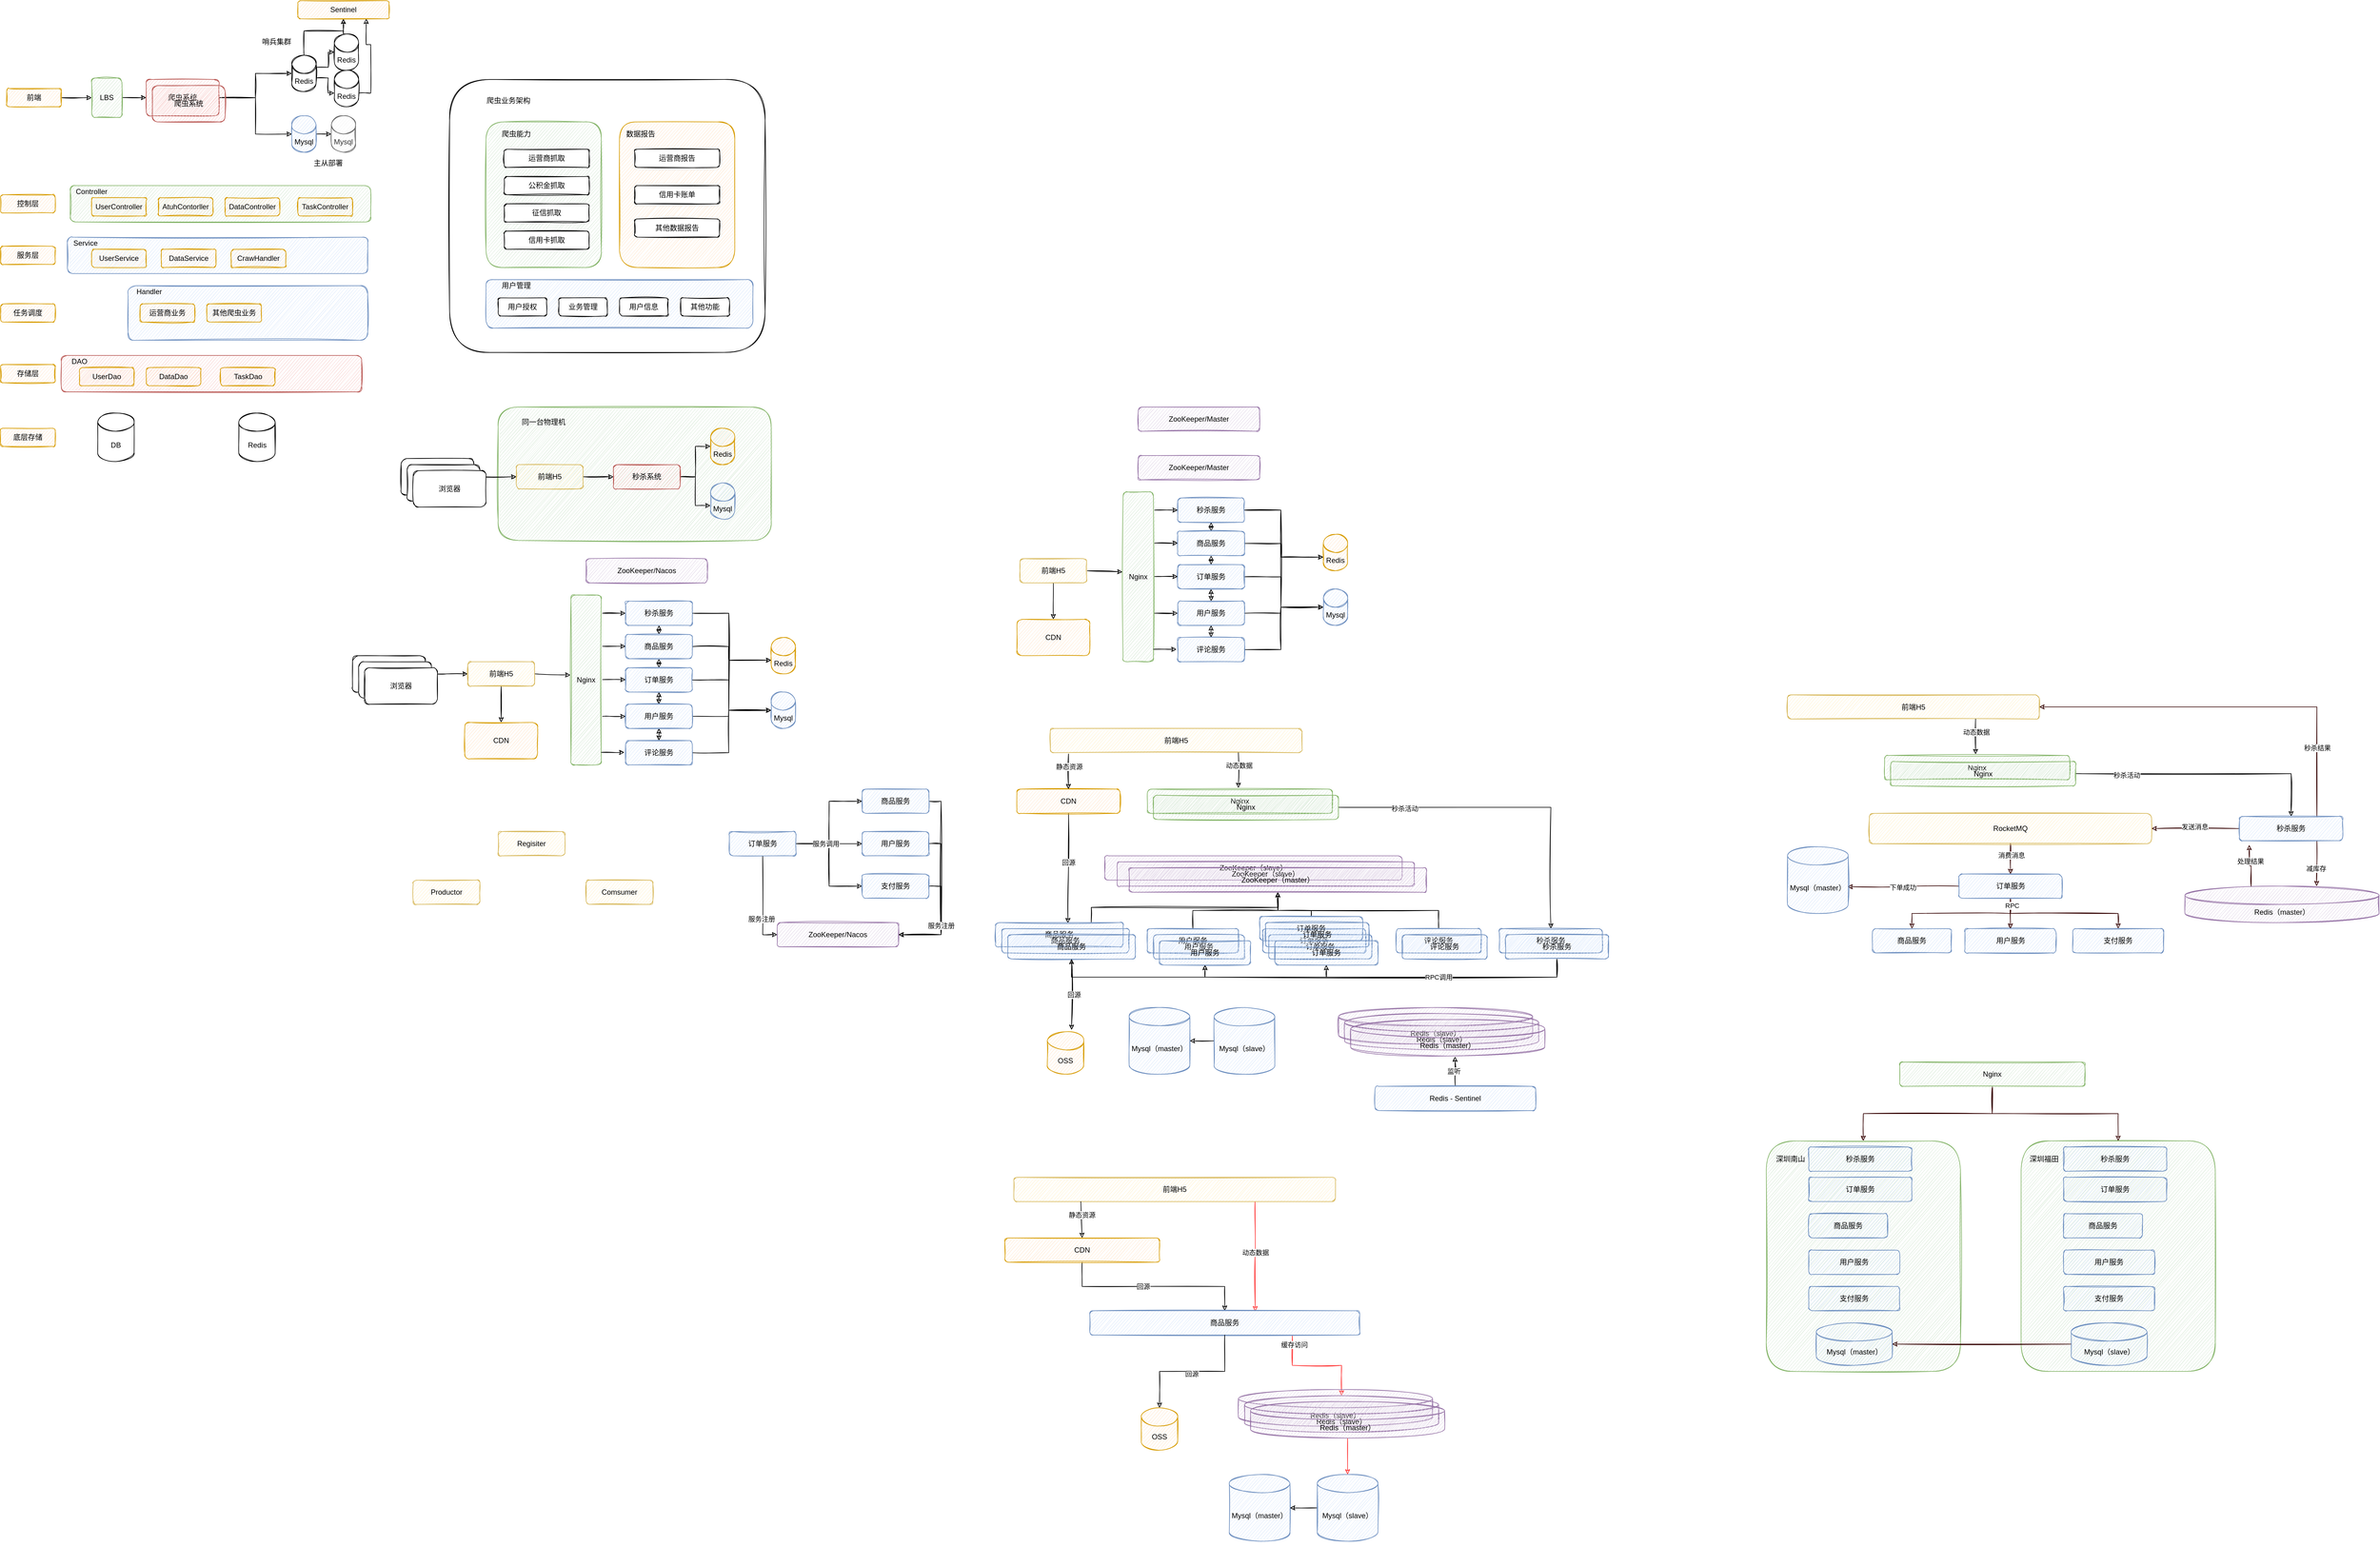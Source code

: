 <mxfile version="14.9.2" type="github">
  <diagram id="OydbAKeb5Mhexe5D2AIT" name="Page-1">
    <mxGraphModel dx="2037" dy="1133" grid="1" gridSize="10" guides="1" tooltips="1" connect="1" arrows="1" fold="1" page="1" pageScale="1" pageWidth="827" pageHeight="1169" math="0" shadow="0">
      <root>
        <mxCell id="0" />
        <mxCell id="1" parent="0" />
        <mxCell id="3j7t8abPpOjhpxrlUmNu-101" value="" style="rounded=1;whiteSpace=wrap;html=1;fillColor=#d5e8d4;strokeColor=#82b366;sketch=1;" parent="1" vertex="1">
          <mxGeometry x="860" y="740" width="450" height="220" as="geometry" />
        </mxCell>
        <mxCell id="3j7t8abPpOjhpxrlUmNu-92" value="" style="rounded=1;whiteSpace=wrap;html=1;sketch=1;" parent="1" vertex="1">
          <mxGeometry x="780" y="200" width="520" height="450" as="geometry" />
        </mxCell>
        <mxCell id="3j7t8abPpOjhpxrlUmNu-36" style="edgeStyle=orthogonalEdgeStyle;rounded=0;orthogonalLoop=1;jettySize=auto;html=1;exitX=1;exitY=0.5;exitDx=0;exitDy=0;entryX=0;entryY=0.5;entryDx=0;entryDy=0;sketch=1;" parent="1" source="3j7t8abPpOjhpxrlUmNu-2" target="3j7t8abPpOjhpxrlUmNu-32" edge="1">
          <mxGeometry relative="1" as="geometry" />
        </mxCell>
        <mxCell id="3j7t8abPpOjhpxrlUmNu-2" value="前端" style="rounded=1;whiteSpace=wrap;html=1;fillColor=#ffe6cc;strokeColor=#d79b00;sketch=1;" parent="1" vertex="1">
          <mxGeometry x="50" y="215" width="90" height="30" as="geometry" />
        </mxCell>
        <mxCell id="3j7t8abPpOjhpxrlUmNu-8" style="edgeStyle=orthogonalEdgeStyle;rounded=0;orthogonalLoop=1;jettySize=auto;html=1;exitX=1;exitY=0.5;exitDx=0;exitDy=0;entryX=0;entryY=0.5;entryDx=0;entryDy=0;entryPerimeter=0;sketch=1;" parent="1" source="3j7t8abPpOjhpxrlUmNu-3" target="3j7t8abPpOjhpxrlUmNu-6" edge="1">
          <mxGeometry relative="1" as="geometry" />
        </mxCell>
        <mxCell id="3j7t8abPpOjhpxrlUmNu-9" style="edgeStyle=orthogonalEdgeStyle;rounded=0;orthogonalLoop=1;jettySize=auto;html=1;exitX=1;exitY=0.5;exitDx=0;exitDy=0;sketch=1;" parent="1" source="3j7t8abPpOjhpxrlUmNu-3" target="3j7t8abPpOjhpxrlUmNu-7" edge="1">
          <mxGeometry relative="1" as="geometry" />
        </mxCell>
        <mxCell id="3j7t8abPpOjhpxrlUmNu-3" value="爬虫系统" style="rounded=1;whiteSpace=wrap;html=1;fillColor=#f8cecc;strokeColor=#b85450;sketch=1;" parent="1" vertex="1">
          <mxGeometry x="280" y="200" width="120" height="60" as="geometry" />
        </mxCell>
        <mxCell id="3j7t8abPpOjhpxrlUmNu-21" style="edgeStyle=orthogonalEdgeStyle;rounded=0;orthogonalLoop=1;jettySize=auto;html=1;exitX=1;exitY=0.5;exitDx=0;exitDy=0;exitPerimeter=0;entryX=0;entryY=0.5;entryDx=0;entryDy=0;entryPerimeter=0;sketch=1;" parent="1" source="3j7t8abPpOjhpxrlUmNu-6" target="3j7t8abPpOjhpxrlUmNu-19" edge="1">
          <mxGeometry relative="1" as="geometry">
            <Array as="points">
              <mxPoint x="560" y="180" />
              <mxPoint x="580" y="180" />
            </Array>
          </mxGeometry>
        </mxCell>
        <mxCell id="3j7t8abPpOjhpxrlUmNu-22" style="edgeStyle=orthogonalEdgeStyle;rounded=0;orthogonalLoop=1;jettySize=auto;html=1;exitX=1;exitY=0;exitDx=0;exitDy=37.5;exitPerimeter=0;entryX=0;entryY=0;entryDx=0;entryDy=37.5;entryPerimeter=0;sketch=1;" parent="1" source="3j7t8abPpOjhpxrlUmNu-6" target="3j7t8abPpOjhpxrlUmNu-20" edge="1">
          <mxGeometry relative="1" as="geometry">
            <Array as="points">
              <mxPoint x="580" y="198" />
              <mxPoint x="580" y="223" />
            </Array>
          </mxGeometry>
        </mxCell>
        <mxCell id="3j7t8abPpOjhpxrlUmNu-24" style="edgeStyle=orthogonalEdgeStyle;rounded=0;orthogonalLoop=1;jettySize=auto;html=1;exitX=0.5;exitY=0;exitDx=0;exitDy=0;exitPerimeter=0;entryX=0.5;entryY=1;entryDx=0;entryDy=0;sketch=1;" parent="1" source="3j7t8abPpOjhpxrlUmNu-6" target="3j7t8abPpOjhpxrlUmNu-23" edge="1">
          <mxGeometry relative="1" as="geometry">
            <Array as="points">
              <mxPoint x="540" y="120" />
              <mxPoint x="605" y="120" />
            </Array>
          </mxGeometry>
        </mxCell>
        <mxCell id="3j7t8abPpOjhpxrlUmNu-6" value="Redis" style="shape=cylinder3;whiteSpace=wrap;html=1;boundedLbl=1;backgroundOutline=1;size=15;sketch=1;" parent="1" vertex="1">
          <mxGeometry x="520" y="160" width="40" height="60" as="geometry" />
        </mxCell>
        <mxCell id="3j7t8abPpOjhpxrlUmNu-28" style="edgeStyle=orthogonalEdgeStyle;rounded=0;orthogonalLoop=1;jettySize=auto;html=1;exitX=1;exitY=0.5;exitDx=0;exitDy=0;exitPerimeter=0;entryX=0;entryY=0.5;entryDx=0;entryDy=0;entryPerimeter=0;sketch=1;" parent="1" source="3j7t8abPpOjhpxrlUmNu-7" target="3j7t8abPpOjhpxrlUmNu-27" edge="1">
          <mxGeometry relative="1" as="geometry" />
        </mxCell>
        <mxCell id="3j7t8abPpOjhpxrlUmNu-7" value="Mysql" style="shape=cylinder3;whiteSpace=wrap;html=1;boundedLbl=1;backgroundOutline=1;size=15;fillColor=#dae8fc;strokeColor=#6c8ebf;sketch=1;" parent="1" vertex="1">
          <mxGeometry x="520" y="260" width="40" height="60" as="geometry" />
        </mxCell>
        <mxCell id="3j7t8abPpOjhpxrlUmNu-17" value="爬虫系统" style="rounded=1;whiteSpace=wrap;html=1;fillColor=#f8cecc;strokeColor=#b85450;sketch=1;" parent="1" vertex="1">
          <mxGeometry x="290" y="210" width="120" height="60" as="geometry" />
        </mxCell>
        <mxCell id="3j7t8abPpOjhpxrlUmNu-98" style="edgeStyle=orthogonalEdgeStyle;rounded=0;orthogonalLoop=1;jettySize=auto;html=1;exitX=1;exitY=0.5;exitDx=0;exitDy=0;entryX=0;entryY=0.5;entryDx=0;entryDy=0;entryPerimeter=0;sketch=1;" parent="1" source="3j7t8abPpOjhpxrlUmNu-18" target="3j7t8abPpOjhpxrlUmNu-97" edge="1">
          <mxGeometry relative="1" as="geometry" />
        </mxCell>
        <mxCell id="3j7t8abPpOjhpxrlUmNu-99" style="edgeStyle=orthogonalEdgeStyle;rounded=0;orthogonalLoop=1;jettySize=auto;html=1;exitX=1;exitY=0.5;exitDx=0;exitDy=0;entryX=0;entryY=0;entryDx=0;entryDy=37.5;entryPerimeter=0;sketch=1;" parent="1" source="3j7t8abPpOjhpxrlUmNu-18" target="3j7t8abPpOjhpxrlUmNu-96" edge="1">
          <mxGeometry relative="1" as="geometry" />
        </mxCell>
        <mxCell id="3j7t8abPpOjhpxrlUmNu-18" value="秒杀系统" style="rounded=1;whiteSpace=wrap;html=1;fillColor=#f8cecc;strokeColor=#b85450;sketch=1;" parent="1" vertex="1">
          <mxGeometry x="1050" y="835" width="110" height="40" as="geometry" />
        </mxCell>
        <mxCell id="3j7t8abPpOjhpxrlUmNu-25" style="edgeStyle=orthogonalEdgeStyle;rounded=0;orthogonalLoop=1;jettySize=auto;html=1;exitX=0.5;exitY=0;exitDx=0;exitDy=0;exitPerimeter=0;entryX=0.5;entryY=1;entryDx=0;entryDy=0;sketch=1;" parent="1" source="3j7t8abPpOjhpxrlUmNu-19" target="3j7t8abPpOjhpxrlUmNu-23" edge="1">
          <mxGeometry relative="1" as="geometry" />
        </mxCell>
        <mxCell id="3j7t8abPpOjhpxrlUmNu-19" value="Redis" style="shape=cylinder3;whiteSpace=wrap;html=1;boundedLbl=1;backgroundOutline=1;size=15;sketch=1;" parent="1" vertex="1">
          <mxGeometry x="590" y="125" width="40" height="60" as="geometry" />
        </mxCell>
        <mxCell id="3j7t8abPpOjhpxrlUmNu-26" style="edgeStyle=orthogonalEdgeStyle;rounded=0;orthogonalLoop=1;jettySize=auto;html=1;exitX=1;exitY=0;exitDx=0;exitDy=37.5;exitPerimeter=0;entryX=0.75;entryY=1;entryDx=0;entryDy=0;sketch=1;" parent="1" source="3j7t8abPpOjhpxrlUmNu-20" target="3j7t8abPpOjhpxrlUmNu-23" edge="1">
          <mxGeometry relative="1" as="geometry" />
        </mxCell>
        <mxCell id="3j7t8abPpOjhpxrlUmNu-20" value="Redis" style="shape=cylinder3;whiteSpace=wrap;html=1;boundedLbl=1;backgroundOutline=1;size=15;sketch=1;" parent="1" vertex="1">
          <mxGeometry x="590" y="185" width="40" height="60" as="geometry" />
        </mxCell>
        <mxCell id="3j7t8abPpOjhpxrlUmNu-23" value="Sentinel" style="rounded=1;whiteSpace=wrap;html=1;fillColor=#ffe6cc;strokeColor=#d79b00;sketch=1;" parent="1" vertex="1">
          <mxGeometry x="530" y="70" width="150" height="30" as="geometry" />
        </mxCell>
        <mxCell id="3j7t8abPpOjhpxrlUmNu-27" value="Mysql" style="shape=cylinder3;whiteSpace=wrap;html=1;boundedLbl=1;backgroundOutline=1;size=15;fillColor=#f5f5f5;strokeColor=#666666;fontColor=#333333;sketch=1;" parent="1" vertex="1">
          <mxGeometry x="585" y="260" width="40" height="60" as="geometry" />
        </mxCell>
        <mxCell id="3j7t8abPpOjhpxrlUmNu-29" value="哨兵集群" style="text;html=1;strokeColor=none;fillColor=none;align=center;verticalAlign=middle;whiteSpace=wrap;rounded=0;sketch=1;" parent="1" vertex="1">
          <mxGeometry x="470" y="130" width="50" height="15" as="geometry" />
        </mxCell>
        <mxCell id="3j7t8abPpOjhpxrlUmNu-30" value="主从部署" style="text;html=1;strokeColor=none;fillColor=none;align=center;verticalAlign=middle;whiteSpace=wrap;rounded=0;sketch=1;" parent="1" vertex="1">
          <mxGeometry x="550" y="330" width="60" height="15" as="geometry" />
        </mxCell>
        <mxCell id="3j7t8abPpOjhpxrlUmNu-35" style="edgeStyle=orthogonalEdgeStyle;rounded=0;orthogonalLoop=1;jettySize=auto;html=1;exitX=1;exitY=0.5;exitDx=0;exitDy=0;entryX=0;entryY=0.5;entryDx=0;entryDy=0;sketch=1;" parent="1" source="3j7t8abPpOjhpxrlUmNu-32" target="3j7t8abPpOjhpxrlUmNu-3" edge="1">
          <mxGeometry relative="1" as="geometry" />
        </mxCell>
        <mxCell id="3j7t8abPpOjhpxrlUmNu-32" value="LBS" style="rounded=1;whiteSpace=wrap;html=1;fillColor=#d5e8d4;strokeColor=#82b366;sketch=1;" parent="1" vertex="1">
          <mxGeometry x="190" y="197.5" width="50" height="65" as="geometry" />
        </mxCell>
        <mxCell id="3j7t8abPpOjhpxrlUmNu-38" value="控制层" style="rounded=1;whiteSpace=wrap;html=1;fillColor=#ffe6cc;strokeColor=#d79b00;sketch=1;" parent="1" vertex="1">
          <mxGeometry x="40" y="390" width="90" height="30" as="geometry" />
        </mxCell>
        <mxCell id="3j7t8abPpOjhpxrlUmNu-49" value="" style="rounded=1;whiteSpace=wrap;html=1;fillColor=#d5e8d4;strokeColor=#82b366;sketch=1;" parent="1" vertex="1">
          <mxGeometry x="155" y="375" width="495" height="60" as="geometry" />
        </mxCell>
        <mxCell id="3j7t8abPpOjhpxrlUmNu-50" value="Controller" style="text;html=1;strokeColor=none;fillColor=none;align=center;verticalAlign=middle;whiteSpace=wrap;rounded=0;sketch=1;" parent="1" vertex="1">
          <mxGeometry x="170" y="375" width="40" height="20" as="geometry" />
        </mxCell>
        <mxCell id="3j7t8abPpOjhpxrlUmNu-51" value="UserController" style="rounded=1;whiteSpace=wrap;html=1;fillColor=#ffe6cc;strokeColor=#d79b00;sketch=1;" parent="1" vertex="1">
          <mxGeometry x="190" y="395" width="90" height="30" as="geometry" />
        </mxCell>
        <mxCell id="3j7t8abPpOjhpxrlUmNu-52" value="AtuhContorller" style="rounded=1;whiteSpace=wrap;html=1;fillColor=#ffe6cc;strokeColor=#d79b00;sketch=1;" parent="1" vertex="1">
          <mxGeometry x="300" y="395" width="90" height="30" as="geometry" />
        </mxCell>
        <mxCell id="3j7t8abPpOjhpxrlUmNu-53" value="DataController" style="rounded=1;whiteSpace=wrap;html=1;fillColor=#ffe6cc;strokeColor=#d79b00;sketch=1;" parent="1" vertex="1">
          <mxGeometry x="410" y="395" width="90" height="30" as="geometry" />
        </mxCell>
        <mxCell id="3j7t8abPpOjhpxrlUmNu-54" value="TaskController" style="rounded=1;whiteSpace=wrap;html=1;fillColor=#ffe6cc;strokeColor=#d79b00;sketch=1;" parent="1" vertex="1">
          <mxGeometry x="530" y="395" width="90" height="30" as="geometry" />
        </mxCell>
        <mxCell id="3j7t8abPpOjhpxrlUmNu-55" value="服务层" style="rounded=1;whiteSpace=wrap;html=1;fillColor=#ffe6cc;strokeColor=#d79b00;sketch=1;" parent="1" vertex="1">
          <mxGeometry x="40" y="475" width="90" height="30" as="geometry" />
        </mxCell>
        <mxCell id="3j7t8abPpOjhpxrlUmNu-56" value="" style="rounded=1;whiteSpace=wrap;html=1;fillColor=#dae8fc;strokeColor=#6c8ebf;sketch=1;" parent="1" vertex="1">
          <mxGeometry x="150" y="460" width="495" height="60" as="geometry" />
        </mxCell>
        <mxCell id="3j7t8abPpOjhpxrlUmNu-57" value="Service" style="text;html=1;strokeColor=none;fillColor=none;align=center;verticalAlign=middle;whiteSpace=wrap;rounded=0;sketch=1;" parent="1" vertex="1">
          <mxGeometry x="160" y="460" width="40" height="20" as="geometry" />
        </mxCell>
        <mxCell id="3j7t8abPpOjhpxrlUmNu-58" value="UserService" style="rounded=1;whiteSpace=wrap;html=1;fillColor=#ffe6cc;strokeColor=#d79b00;sketch=1;" parent="1" vertex="1">
          <mxGeometry x="190" y="480" width="90" height="30" as="geometry" />
        </mxCell>
        <mxCell id="3j7t8abPpOjhpxrlUmNu-59" value="DataService" style="rounded=1;whiteSpace=wrap;html=1;fillColor=#ffe6cc;strokeColor=#d79b00;sketch=1;" parent="1" vertex="1">
          <mxGeometry x="305" y="480" width="90" height="30" as="geometry" />
        </mxCell>
        <mxCell id="3j7t8abPpOjhpxrlUmNu-60" value="CrawHandler" style="rounded=1;whiteSpace=wrap;html=1;fillColor=#ffe6cc;strokeColor=#d79b00;sketch=1;" parent="1" vertex="1">
          <mxGeometry x="420" y="480" width="90" height="30" as="geometry" />
        </mxCell>
        <mxCell id="3j7t8abPpOjhpxrlUmNu-61" value="任务调度" style="rounded=1;whiteSpace=wrap;html=1;fillColor=#ffe6cc;strokeColor=#d79b00;sketch=1;" parent="1" vertex="1">
          <mxGeometry x="40" y="570" width="90" height="30" as="geometry" />
        </mxCell>
        <mxCell id="3j7t8abPpOjhpxrlUmNu-62" value="" style="rounded=1;whiteSpace=wrap;html=1;fillColor=#dae8fc;strokeColor=#6c8ebf;sketch=1;" parent="1" vertex="1">
          <mxGeometry x="250" y="540" width="395" height="90" as="geometry" />
        </mxCell>
        <mxCell id="3j7t8abPpOjhpxrlUmNu-63" value="Handler" style="text;html=1;strokeColor=none;fillColor=none;align=center;verticalAlign=middle;whiteSpace=wrap;rounded=0;sketch=1;" parent="1" vertex="1">
          <mxGeometry x="265" y="540" width="40" height="20" as="geometry" />
        </mxCell>
        <mxCell id="3j7t8abPpOjhpxrlUmNu-64" value="运营商业务" style="rounded=1;whiteSpace=wrap;html=1;fillColor=#ffe6cc;strokeColor=#d79b00;sketch=1;" parent="1" vertex="1">
          <mxGeometry x="270" y="570" width="90" height="30" as="geometry" />
        </mxCell>
        <mxCell id="3j7t8abPpOjhpxrlUmNu-65" value="其他爬虫业务" style="rounded=1;whiteSpace=wrap;html=1;fillColor=#ffe6cc;strokeColor=#d79b00;sketch=1;" parent="1" vertex="1">
          <mxGeometry x="380" y="570" width="90" height="30" as="geometry" />
        </mxCell>
        <mxCell id="3j7t8abPpOjhpxrlUmNu-66" value="存储层" style="rounded=1;whiteSpace=wrap;html=1;fillColor=#ffe6cc;strokeColor=#d79b00;sketch=1;" parent="1" vertex="1">
          <mxGeometry x="40" y="670" width="90" height="30" as="geometry" />
        </mxCell>
        <mxCell id="3j7t8abPpOjhpxrlUmNu-67" value="" style="rounded=1;whiteSpace=wrap;html=1;fillColor=#f8cecc;strokeColor=#b85450;sketch=1;" parent="1" vertex="1">
          <mxGeometry x="140" y="655" width="495" height="60" as="geometry" />
        </mxCell>
        <mxCell id="3j7t8abPpOjhpxrlUmNu-68" value="DAO" style="text;html=1;strokeColor=none;fillColor=none;align=center;verticalAlign=middle;whiteSpace=wrap;rounded=0;sketch=1;" parent="1" vertex="1">
          <mxGeometry x="150" y="655" width="40" height="20" as="geometry" />
        </mxCell>
        <mxCell id="3j7t8abPpOjhpxrlUmNu-69" value="UserDao" style="rounded=1;whiteSpace=wrap;html=1;fillColor=#ffe6cc;strokeColor=#d79b00;sketch=1;" parent="1" vertex="1">
          <mxGeometry x="170" y="675" width="90" height="30" as="geometry" />
        </mxCell>
        <mxCell id="3j7t8abPpOjhpxrlUmNu-70" value="DataDao" style="rounded=1;whiteSpace=wrap;html=1;fillColor=#ffe6cc;strokeColor=#d79b00;sketch=1;" parent="1" vertex="1">
          <mxGeometry x="280" y="675" width="90" height="30" as="geometry" />
        </mxCell>
        <mxCell id="3j7t8abPpOjhpxrlUmNu-71" value="TaskDao" style="rounded=1;whiteSpace=wrap;html=1;fillColor=#ffe6cc;strokeColor=#d79b00;sketch=1;" parent="1" vertex="1">
          <mxGeometry x="402.5" y="675" width="90" height="30" as="geometry" />
        </mxCell>
        <mxCell id="3j7t8abPpOjhpxrlUmNu-72" value="DB" style="shape=cylinder3;whiteSpace=wrap;html=1;boundedLbl=1;backgroundOutline=1;size=15;sketch=1;" parent="1" vertex="1">
          <mxGeometry x="200" y="750" width="60" height="80" as="geometry" />
        </mxCell>
        <mxCell id="3j7t8abPpOjhpxrlUmNu-73" value="Redis" style="shape=cylinder3;whiteSpace=wrap;html=1;boundedLbl=1;backgroundOutline=1;size=15;sketch=1;" parent="1" vertex="1">
          <mxGeometry x="432.5" y="750" width="60" height="80" as="geometry" />
        </mxCell>
        <mxCell id="3j7t8abPpOjhpxrlUmNu-74" value="底层存储" style="rounded=1;whiteSpace=wrap;html=1;fillColor=#ffe6cc;strokeColor=#d79b00;sketch=1;" parent="1" vertex="1">
          <mxGeometry x="40" y="775" width="90" height="30" as="geometry" />
        </mxCell>
        <mxCell id="3j7t8abPpOjhpxrlUmNu-75" value="" style="rounded=1;whiteSpace=wrap;html=1;fillColor=#d5e8d4;strokeColor=#82b366;sketch=1;" parent="1" vertex="1">
          <mxGeometry x="840" y="270" width="190" height="240" as="geometry" />
        </mxCell>
        <mxCell id="3j7t8abPpOjhpxrlUmNu-76" value="爬虫能力" style="text;html=1;strokeColor=none;fillColor=none;align=center;verticalAlign=middle;whiteSpace=wrap;rounded=0;sketch=1;" parent="1" vertex="1">
          <mxGeometry x="860" y="280" width="60" height="20" as="geometry" />
        </mxCell>
        <mxCell id="3j7t8abPpOjhpxrlUmNu-77" value="运营商抓取" style="rounded=1;whiteSpace=wrap;html=1;sketch=1;" parent="1" vertex="1">
          <mxGeometry x="870" y="315" width="140" height="30" as="geometry" />
        </mxCell>
        <mxCell id="3j7t8abPpOjhpxrlUmNu-78" value="公积金抓取" style="rounded=1;whiteSpace=wrap;html=1;sketch=1;" parent="1" vertex="1">
          <mxGeometry x="870" y="360" width="140" height="30" as="geometry" />
        </mxCell>
        <mxCell id="3j7t8abPpOjhpxrlUmNu-79" value="征信抓取" style="rounded=1;whiteSpace=wrap;html=1;sketch=1;" parent="1" vertex="1">
          <mxGeometry x="870" y="405" width="140" height="30" as="geometry" />
        </mxCell>
        <mxCell id="3j7t8abPpOjhpxrlUmNu-80" value="信用卡抓取" style="rounded=1;whiteSpace=wrap;html=1;sketch=1;" parent="1" vertex="1">
          <mxGeometry x="870" y="450" width="140" height="30" as="geometry" />
        </mxCell>
        <mxCell id="3j7t8abPpOjhpxrlUmNu-81" value="" style="rounded=1;whiteSpace=wrap;html=1;fillColor=#dae8fc;strokeColor=#6c8ebf;sketch=1;" parent="1" vertex="1">
          <mxGeometry x="840" y="530" width="440" height="80" as="geometry" />
        </mxCell>
        <mxCell id="3j7t8abPpOjhpxrlUmNu-82" value="用户管理" style="text;html=1;strokeColor=none;fillColor=none;align=center;verticalAlign=middle;whiteSpace=wrap;rounded=0;sketch=1;" parent="1" vertex="1">
          <mxGeometry x="860" y="530" width="60" height="20" as="geometry" />
        </mxCell>
        <mxCell id="3j7t8abPpOjhpxrlUmNu-83" value="用户授权" style="rounded=1;whiteSpace=wrap;html=1;sketch=1;" parent="1" vertex="1">
          <mxGeometry x="860" y="560" width="80" height="30" as="geometry" />
        </mxCell>
        <mxCell id="3j7t8abPpOjhpxrlUmNu-84" value="业务管理" style="rounded=1;whiteSpace=wrap;html=1;sketch=1;" parent="1" vertex="1">
          <mxGeometry x="960" y="560" width="80" height="30" as="geometry" />
        </mxCell>
        <mxCell id="3j7t8abPpOjhpxrlUmNu-85" value="用户信息" style="rounded=1;whiteSpace=wrap;html=1;sketch=1;" parent="1" vertex="1">
          <mxGeometry x="1060" y="560" width="80" height="30" as="geometry" />
        </mxCell>
        <mxCell id="3j7t8abPpOjhpxrlUmNu-86" value="其他功能" style="rounded=1;whiteSpace=wrap;html=1;sketch=1;" parent="1" vertex="1">
          <mxGeometry x="1161" y="560" width="80" height="30" as="geometry" />
        </mxCell>
        <mxCell id="3j7t8abPpOjhpxrlUmNu-87" value="" style="rounded=1;whiteSpace=wrap;html=1;fillColor=#ffe6cc;strokeColor=#d79b00;sketch=1;" parent="1" vertex="1">
          <mxGeometry x="1060" y="270" width="190" height="240" as="geometry" />
        </mxCell>
        <mxCell id="3j7t8abPpOjhpxrlUmNu-88" value="数据报告" style="text;html=1;strokeColor=none;fillColor=none;align=center;verticalAlign=middle;whiteSpace=wrap;rounded=0;sketch=1;" parent="1" vertex="1">
          <mxGeometry x="1070" y="280" width="50" height="20" as="geometry" />
        </mxCell>
        <mxCell id="3j7t8abPpOjhpxrlUmNu-89" value="运营商报告" style="rounded=1;whiteSpace=wrap;html=1;sketch=1;" parent="1" vertex="1">
          <mxGeometry x="1085" y="315" width="140" height="30" as="geometry" />
        </mxCell>
        <mxCell id="3j7t8abPpOjhpxrlUmNu-90" value="信用卡账单" style="rounded=1;whiteSpace=wrap;html=1;sketch=1;" parent="1" vertex="1">
          <mxGeometry x="1085" y="375" width="140" height="30" as="geometry" />
        </mxCell>
        <mxCell id="3j7t8abPpOjhpxrlUmNu-91" value="其他数据报告" style="rounded=1;whiteSpace=wrap;html=1;sketch=1;" parent="1" vertex="1">
          <mxGeometry x="1085" y="430" width="140" height="30" as="geometry" />
        </mxCell>
        <mxCell id="3j7t8abPpOjhpxrlUmNu-93" value="爬虫业务架构" style="text;html=1;strokeColor=none;fillColor=none;align=center;verticalAlign=middle;whiteSpace=wrap;rounded=0;sketch=1;" parent="1" vertex="1">
          <mxGeometry x="827" y="225" width="100" height="20" as="geometry" />
        </mxCell>
        <mxCell id="3j7t8abPpOjhpxrlUmNu-100" style="edgeStyle=orthogonalEdgeStyle;rounded=0;orthogonalLoop=1;jettySize=auto;html=1;exitX=1;exitY=0.5;exitDx=0;exitDy=0;entryX=0;entryY=0.5;entryDx=0;entryDy=0;sketch=1;" parent="1" source="3j7t8abPpOjhpxrlUmNu-95" target="3j7t8abPpOjhpxrlUmNu-18" edge="1">
          <mxGeometry relative="1" as="geometry" />
        </mxCell>
        <mxCell id="3j7t8abPpOjhpxrlUmNu-95" value="前端H5" style="rounded=1;whiteSpace=wrap;html=1;fillColor=#fff2cc;strokeColor=#d6b656;sketch=1;" parent="1" vertex="1">
          <mxGeometry x="890" y="835" width="110" height="40" as="geometry" />
        </mxCell>
        <mxCell id="3j7t8abPpOjhpxrlUmNu-96" value="Mysql" style="shape=cylinder3;whiteSpace=wrap;html=1;boundedLbl=1;backgroundOutline=1;size=15;fillColor=#dae8fc;strokeColor=#6c8ebf;sketch=1;" parent="1" vertex="1">
          <mxGeometry x="1210" y="865" width="40" height="60" as="geometry" />
        </mxCell>
        <mxCell id="3j7t8abPpOjhpxrlUmNu-97" value="Redis" style="shape=cylinder3;whiteSpace=wrap;html=1;boundedLbl=1;backgroundOutline=1;size=15;fillColor=#ffe6cc;strokeColor=#d79b00;sketch=1;" parent="1" vertex="1">
          <mxGeometry x="1210" y="775" width="40" height="60" as="geometry" />
        </mxCell>
        <mxCell id="3j7t8abPpOjhpxrlUmNu-102" value="同一台物理机" style="text;html=1;strokeColor=none;fillColor=none;align=center;verticalAlign=middle;whiteSpace=wrap;rounded=0;sketch=1;" parent="1" vertex="1">
          <mxGeometry x="890" y="755" width="90" height="20" as="geometry" />
        </mxCell>
        <mxCell id="3j7t8abPpOjhpxrlUmNu-104" style="edgeStyle=orthogonalEdgeStyle;rounded=0;orthogonalLoop=1;jettySize=auto;html=1;exitX=1;exitY=0.5;exitDx=0;exitDy=0;entryX=0;entryY=0.5;entryDx=0;entryDy=0;sketch=1;" parent="1" source="3j7t8abPpOjhpxrlUmNu-103" target="3j7t8abPpOjhpxrlUmNu-95" edge="1">
          <mxGeometry relative="1" as="geometry" />
        </mxCell>
        <mxCell id="3j7t8abPpOjhpxrlUmNu-103" value="浏览器" style="rounded=1;whiteSpace=wrap;html=1;sketch=1;" parent="1" vertex="1">
          <mxGeometry x="700" y="825" width="120" height="60" as="geometry" />
        </mxCell>
        <mxCell id="3j7t8abPpOjhpxrlUmNu-105" value="浏览器" style="rounded=1;whiteSpace=wrap;html=1;sketch=1;" parent="1" vertex="1">
          <mxGeometry x="710" y="835" width="120" height="60" as="geometry" />
        </mxCell>
        <mxCell id="3j7t8abPpOjhpxrlUmNu-106" value="浏览器" style="rounded=1;whiteSpace=wrap;html=1;sketch=1;" parent="1" vertex="1">
          <mxGeometry x="720" y="845" width="120" height="60" as="geometry" />
        </mxCell>
        <mxCell id="3j7t8abPpOjhpxrlUmNu-125" style="edgeStyle=orthogonalEdgeStyle;rounded=0;orthogonalLoop=1;jettySize=auto;html=1;exitX=1;exitY=0.5;exitDx=0;exitDy=0;entryX=0;entryY=0;entryDx=0;entryDy=37.5;entryPerimeter=0;sketch=1;" parent="1" source="3j7t8abPpOjhpxrlUmNu-110" target="3j7t8abPpOjhpxrlUmNu-114" edge="1">
          <mxGeometry relative="1" as="geometry">
            <Array as="points">
              <mxPoint x="1240" y="1080" />
              <mxPoint x="1240" y="1158" />
            </Array>
          </mxGeometry>
        </mxCell>
        <mxCell id="3j7t8abPpOjhpxrlUmNu-126" style="edgeStyle=orthogonalEdgeStyle;rounded=0;orthogonalLoop=1;jettySize=auto;html=1;exitX=1;exitY=0.5;exitDx=0;exitDy=0;entryX=0;entryY=0.5;entryDx=0;entryDy=0;entryPerimeter=0;sketch=1;" parent="1" source="3j7t8abPpOjhpxrlUmNu-110" target="3j7t8abPpOjhpxrlUmNu-113" edge="1">
          <mxGeometry relative="1" as="geometry">
            <Array as="points">
              <mxPoint x="1240" y="1080" />
              <mxPoint x="1240" y="1240" />
            </Array>
          </mxGeometry>
        </mxCell>
        <mxCell id="3j7t8abPpOjhpxrlUmNu-143" style="edgeStyle=orthogonalEdgeStyle;rounded=0;orthogonalLoop=1;jettySize=auto;html=1;exitX=0.5;exitY=1;exitDx=0;exitDy=0;entryX=0.5;entryY=0;entryDx=0;entryDy=0;startArrow=classic;startFill=1;sketch=1;" parent="1" source="3j7t8abPpOjhpxrlUmNu-110" target="3j7t8abPpOjhpxrlUmNu-121" edge="1">
          <mxGeometry relative="1" as="geometry" />
        </mxCell>
        <mxCell id="3j7t8abPpOjhpxrlUmNu-110" value="秒杀服务" style="rounded=1;whiteSpace=wrap;html=1;fillColor=#dae8fc;strokeColor=#6c8ebf;sketch=1;" parent="1" vertex="1">
          <mxGeometry x="1070" y="1060" width="110" height="40" as="geometry" />
        </mxCell>
        <mxCell id="3j7t8abPpOjhpxrlUmNu-113" value="Mysql" style="shape=cylinder3;whiteSpace=wrap;html=1;boundedLbl=1;backgroundOutline=1;size=15;fillColor=#dae8fc;strokeColor=#6c8ebf;sketch=1;" parent="1" vertex="1">
          <mxGeometry x="1310" y="1210" width="40" height="60" as="geometry" />
        </mxCell>
        <mxCell id="3j7t8abPpOjhpxrlUmNu-114" value="Redis" style="shape=cylinder3;whiteSpace=wrap;html=1;boundedLbl=1;backgroundOutline=1;size=15;fillColor=#ffe6cc;strokeColor=#d79b00;sketch=1;" parent="1" vertex="1">
          <mxGeometry x="1310" y="1120" width="40" height="60" as="geometry" />
        </mxCell>
        <mxCell id="3j7t8abPpOjhpxrlUmNu-116" style="edgeStyle=orthogonalEdgeStyle;rounded=0;orthogonalLoop=1;jettySize=auto;html=1;exitX=1;exitY=0.5;exitDx=0;exitDy=0;entryX=0;entryY=0.5;entryDx=0;entryDy=0;sketch=1;" parent="1" source="3j7t8abPpOjhpxrlUmNu-117" edge="1">
          <mxGeometry relative="1" as="geometry">
            <mxPoint x="810" y="1180" as="targetPoint" />
          </mxGeometry>
        </mxCell>
        <mxCell id="3j7t8abPpOjhpxrlUmNu-117" value="浏览器" style="rounded=1;whiteSpace=wrap;html=1;sketch=1;" parent="1" vertex="1">
          <mxGeometry x="620" y="1150" width="120" height="60" as="geometry" />
        </mxCell>
        <mxCell id="3j7t8abPpOjhpxrlUmNu-118" value="浏览器" style="rounded=1;whiteSpace=wrap;html=1;sketch=1;" parent="1" vertex="1">
          <mxGeometry x="630" y="1160" width="120" height="60" as="geometry" />
        </mxCell>
        <mxCell id="3j7t8abPpOjhpxrlUmNu-119" value="浏览器" style="rounded=1;whiteSpace=wrap;html=1;sketch=1;" parent="1" vertex="1">
          <mxGeometry x="640" y="1170" width="120" height="60" as="geometry" />
        </mxCell>
        <mxCell id="3j7t8abPpOjhpxrlUmNu-127" style="edgeStyle=orthogonalEdgeStyle;rounded=0;orthogonalLoop=1;jettySize=auto;html=1;exitX=1;exitY=0.5;exitDx=0;exitDy=0;entryX=0;entryY=0;entryDx=0;entryDy=37.5;entryPerimeter=0;sketch=1;" parent="1" source="3j7t8abPpOjhpxrlUmNu-121" target="3j7t8abPpOjhpxrlUmNu-114" edge="1">
          <mxGeometry relative="1" as="geometry">
            <Array as="points">
              <mxPoint x="1240" y="1135" />
              <mxPoint x="1240" y="1158" />
            </Array>
          </mxGeometry>
        </mxCell>
        <mxCell id="3j7t8abPpOjhpxrlUmNu-144" style="edgeStyle=orthogonalEdgeStyle;rounded=0;orthogonalLoop=1;jettySize=auto;html=1;exitX=0.5;exitY=1;exitDx=0;exitDy=0;entryX=0.5;entryY=0;entryDx=0;entryDy=0;startArrow=classic;startFill=1;sketch=1;" parent="1" source="3j7t8abPpOjhpxrlUmNu-121" target="3j7t8abPpOjhpxrlUmNu-122" edge="1">
          <mxGeometry relative="1" as="geometry" />
        </mxCell>
        <mxCell id="3j7t8abPpOjhpxrlUmNu-121" value="商品服务" style="rounded=1;whiteSpace=wrap;html=1;fillColor=#dae8fc;strokeColor=#6c8ebf;sketch=1;" parent="1" vertex="1">
          <mxGeometry x="1070" y="1115" width="110" height="40" as="geometry" />
        </mxCell>
        <mxCell id="3j7t8abPpOjhpxrlUmNu-128" style="edgeStyle=orthogonalEdgeStyle;rounded=0;orthogonalLoop=1;jettySize=auto;html=1;exitX=1;exitY=0.5;exitDx=0;exitDy=0;entryX=0;entryY=0.5;entryDx=0;entryDy=0;entryPerimeter=0;sketch=1;" parent="1" source="3j7t8abPpOjhpxrlUmNu-122" target="3j7t8abPpOjhpxrlUmNu-113" edge="1">
          <mxGeometry relative="1" as="geometry">
            <Array as="points">
              <mxPoint x="1240" y="1190" />
              <mxPoint x="1240" y="1240" />
            </Array>
          </mxGeometry>
        </mxCell>
        <mxCell id="3j7t8abPpOjhpxrlUmNu-145" style="edgeStyle=orthogonalEdgeStyle;rounded=0;orthogonalLoop=1;jettySize=auto;html=1;exitX=0.5;exitY=1;exitDx=0;exitDy=0;entryX=0.5;entryY=0;entryDx=0;entryDy=0;startArrow=classic;startFill=1;sketch=1;" parent="1" source="3j7t8abPpOjhpxrlUmNu-122" target="3j7t8abPpOjhpxrlUmNu-123" edge="1">
          <mxGeometry relative="1" as="geometry" />
        </mxCell>
        <mxCell id="3j7t8abPpOjhpxrlUmNu-122" value="订单服务" style="rounded=1;whiteSpace=wrap;html=1;fillColor=#dae8fc;strokeColor=#6c8ebf;sketch=1;" parent="1" vertex="1">
          <mxGeometry x="1070" y="1170" width="110" height="40" as="geometry" />
        </mxCell>
        <mxCell id="3j7t8abPpOjhpxrlUmNu-129" style="edgeStyle=orthogonalEdgeStyle;rounded=0;orthogonalLoop=1;jettySize=auto;html=1;exitX=1;exitY=0.5;exitDx=0;exitDy=0;sketch=1;" parent="1" source="3j7t8abPpOjhpxrlUmNu-123" edge="1">
          <mxGeometry relative="1" as="geometry">
            <mxPoint x="1310" y="1240" as="targetPoint" />
            <Array as="points">
              <mxPoint x="1240" y="1250" />
              <mxPoint x="1240" y="1240" />
            </Array>
          </mxGeometry>
        </mxCell>
        <mxCell id="3j7t8abPpOjhpxrlUmNu-146" style="edgeStyle=orthogonalEdgeStyle;rounded=0;orthogonalLoop=1;jettySize=auto;html=1;exitX=0.5;exitY=1;exitDx=0;exitDy=0;entryX=0.5;entryY=0;entryDx=0;entryDy=0;startArrow=classic;startFill=1;sketch=1;" parent="1" source="3j7t8abPpOjhpxrlUmNu-123" target="3j7t8abPpOjhpxrlUmNu-124" edge="1">
          <mxGeometry relative="1" as="geometry" />
        </mxCell>
        <mxCell id="3j7t8abPpOjhpxrlUmNu-123" value="用户服务" style="rounded=1;whiteSpace=wrap;html=1;fillColor=#dae8fc;strokeColor=#6c8ebf;sketch=1;" parent="1" vertex="1">
          <mxGeometry x="1070" y="1230" width="110" height="40" as="geometry" />
        </mxCell>
        <mxCell id="3j7t8abPpOjhpxrlUmNu-130" style="edgeStyle=orthogonalEdgeStyle;rounded=0;orthogonalLoop=1;jettySize=auto;html=1;exitX=1;exitY=0.5;exitDx=0;exitDy=0;sketch=1;" parent="1" source="3j7t8abPpOjhpxrlUmNu-124" edge="1">
          <mxGeometry relative="1" as="geometry">
            <mxPoint x="1310" y="1240" as="targetPoint" />
            <Array as="points">
              <mxPoint x="1240" y="1310" />
              <mxPoint x="1240" y="1240" />
            </Array>
          </mxGeometry>
        </mxCell>
        <mxCell id="3j7t8abPpOjhpxrlUmNu-124" value="评论服务" style="rounded=1;whiteSpace=wrap;html=1;fillColor=#dae8fc;strokeColor=#6c8ebf;sketch=1;" parent="1" vertex="1">
          <mxGeometry x="1070" y="1290" width="110" height="40" as="geometry" />
        </mxCell>
        <mxCell id="3j7t8abPpOjhpxrlUmNu-132" value="Nginx" style="rounded=1;whiteSpace=wrap;html=1;fillColor=#d5e8d4;strokeColor=#82b366;sketch=1;" parent="1" vertex="1">
          <mxGeometry x="980" y="1050" width="50" height="280" as="geometry" />
        </mxCell>
        <mxCell id="3j7t8abPpOjhpxrlUmNu-133" value="" style="endArrow=classic;html=1;entryX=0;entryY=0.5;entryDx=0;entryDy=0;exitX=1.04;exitY=0.107;exitDx=0;exitDy=0;exitPerimeter=0;sketch=1;" parent="1" source="3j7t8abPpOjhpxrlUmNu-132" target="3j7t8abPpOjhpxrlUmNu-110" edge="1">
          <mxGeometry width="50" height="50" relative="1" as="geometry">
            <mxPoint x="920" y="1110" as="sourcePoint" />
            <mxPoint x="970" y="1060" as="targetPoint" />
          </mxGeometry>
        </mxCell>
        <mxCell id="3j7t8abPpOjhpxrlUmNu-134" value="" style="endArrow=classic;html=1;entryX=0;entryY=0.5;entryDx=0;entryDy=0;exitX=1.04;exitY=0.107;exitDx=0;exitDy=0;exitPerimeter=0;sketch=1;" parent="1" edge="1">
          <mxGeometry width="50" height="50" relative="1" as="geometry">
            <mxPoint x="1032" y="1134.5" as="sourcePoint" />
            <mxPoint x="1070" y="1134.54" as="targetPoint" />
          </mxGeometry>
        </mxCell>
        <mxCell id="3j7t8abPpOjhpxrlUmNu-135" value="" style="endArrow=classic;html=1;entryX=0;entryY=0.5;entryDx=0;entryDy=0;exitX=1.04;exitY=0.107;exitDx=0;exitDy=0;exitPerimeter=0;sketch=1;" parent="1" edge="1">
          <mxGeometry width="50" height="50" relative="1" as="geometry">
            <mxPoint x="1032" y="1189.5" as="sourcePoint" />
            <mxPoint x="1070" y="1189.54" as="targetPoint" />
          </mxGeometry>
        </mxCell>
        <mxCell id="3j7t8abPpOjhpxrlUmNu-136" value="" style="endArrow=classic;html=1;entryX=0;entryY=0.5;entryDx=0;entryDy=0;exitX=1.04;exitY=0.107;exitDx=0;exitDy=0;exitPerimeter=0;sketch=1;" parent="1" edge="1">
          <mxGeometry width="50" height="50" relative="1" as="geometry">
            <mxPoint x="1032" y="1250" as="sourcePoint" />
            <mxPoint x="1070" y="1250.04" as="targetPoint" />
          </mxGeometry>
        </mxCell>
        <mxCell id="3j7t8abPpOjhpxrlUmNu-137" value="" style="endArrow=classic;html=1;entryX=0;entryY=0.5;entryDx=0;entryDy=0;exitX=1.04;exitY=0.107;exitDx=0;exitDy=0;exitPerimeter=0;sketch=1;" parent="1" edge="1">
          <mxGeometry width="50" height="50" relative="1" as="geometry">
            <mxPoint x="1030" y="1309.5" as="sourcePoint" />
            <mxPoint x="1068" y="1309.54" as="targetPoint" />
          </mxGeometry>
        </mxCell>
        <mxCell id="3j7t8abPpOjhpxrlUmNu-148" style="edgeStyle=orthogonalEdgeStyle;rounded=0;orthogonalLoop=1;jettySize=auto;html=1;exitX=0.5;exitY=1;exitDx=0;exitDy=0;entryX=0.5;entryY=0;entryDx=0;entryDy=0;startArrow=none;startFill=0;sketch=1;" parent="1" source="3j7t8abPpOjhpxrlUmNu-138" target="3j7t8abPpOjhpxrlUmNu-147" edge="1">
          <mxGeometry relative="1" as="geometry" />
        </mxCell>
        <mxCell id="3j7t8abPpOjhpxrlUmNu-138" value="前端H5" style="rounded=1;whiteSpace=wrap;html=1;fillColor=#fff2cc;strokeColor=#d6b656;sketch=1;" parent="1" vertex="1">
          <mxGeometry x="810" y="1160" width="110" height="40" as="geometry" />
        </mxCell>
        <mxCell id="3j7t8abPpOjhpxrlUmNu-140" value="" style="endArrow=classic;html=1;entryX=-0.02;entryY=0.471;entryDx=0;entryDy=0;exitX=1.04;exitY=0.107;exitDx=0;exitDy=0;exitPerimeter=0;entryPerimeter=0;sketch=1;" parent="1" target="3j7t8abPpOjhpxrlUmNu-132" edge="1">
          <mxGeometry width="50" height="50" relative="1" as="geometry">
            <mxPoint x="921" y="1180" as="sourcePoint" />
            <mxPoint x="959" y="1180.04" as="targetPoint" />
          </mxGeometry>
        </mxCell>
        <mxCell id="3j7t8abPpOjhpxrlUmNu-142" value="ZooKeeper/Nacos" style="rounded=1;whiteSpace=wrap;html=1;fillColor=#e1d5e7;strokeColor=#9673a6;sketch=1;" parent="1" vertex="1">
          <mxGeometry x="1320" y="1590" width="200" height="40" as="geometry" />
        </mxCell>
        <mxCell id="3j7t8abPpOjhpxrlUmNu-147" value="CDN" style="rounded=1;whiteSpace=wrap;html=1;fillColor=#ffe6cc;strokeColor=#d79b00;sketch=1;" parent="1" vertex="1">
          <mxGeometry x="805" y="1260" width="120" height="60" as="geometry" />
        </mxCell>
        <mxCell id="4LqL1sIL9XcWVo5Jq6jh-1" value="Productor" style="rounded=1;whiteSpace=wrap;html=1;fillColor=#fff2cc;strokeColor=#d6b656;sketch=1;" vertex="1" parent="1">
          <mxGeometry x="720" y="1520" width="110" height="40" as="geometry" />
        </mxCell>
        <mxCell id="4LqL1sIL9XcWVo5Jq6jh-2" value="Comsumer" style="rounded=1;whiteSpace=wrap;html=1;fillColor=#fff2cc;strokeColor=#d6b656;sketch=1;" vertex="1" parent="1">
          <mxGeometry x="1005" y="1520" width="110" height="40" as="geometry" />
        </mxCell>
        <mxCell id="4LqL1sIL9XcWVo5Jq6jh-3" value="Regisiter" style="rounded=1;whiteSpace=wrap;html=1;fillColor=#fff2cc;strokeColor=#d6b656;sketch=1;" vertex="1" parent="1">
          <mxGeometry x="860" y="1440" width="110" height="40" as="geometry" />
        </mxCell>
        <mxCell id="4LqL1sIL9XcWVo5Jq6jh-8" style="edgeStyle=orthogonalEdgeStyle;rounded=0;orthogonalLoop=1;jettySize=auto;html=1;exitX=0.5;exitY=1;exitDx=0;exitDy=0;entryX=0;entryY=0.5;entryDx=0;entryDy=0;sketch=1;" edge="1" parent="1" source="4LqL1sIL9XcWVo5Jq6jh-4" target="3j7t8abPpOjhpxrlUmNu-142">
          <mxGeometry relative="1" as="geometry" />
        </mxCell>
        <mxCell id="4LqL1sIL9XcWVo5Jq6jh-12" value="服务注册" style="edgeLabel;html=1;align=center;verticalAlign=middle;resizable=0;points=[];sketch=1;" vertex="1" connectable="0" parent="4LqL1sIL9XcWVo5Jq6jh-8">
          <mxGeometry x="0.351" y="-2" relative="1" as="geometry">
            <mxPoint as="offset" />
          </mxGeometry>
        </mxCell>
        <mxCell id="4LqL1sIL9XcWVo5Jq6jh-13" style="edgeStyle=orthogonalEdgeStyle;rounded=0;orthogonalLoop=1;jettySize=auto;html=1;exitX=1;exitY=0.5;exitDx=0;exitDy=0;entryX=0;entryY=0.5;entryDx=0;entryDy=0;sketch=1;" edge="1" parent="1" source="4LqL1sIL9XcWVo5Jq6jh-4" target="4LqL1sIL9XcWVo5Jq6jh-5">
          <mxGeometry relative="1" as="geometry" />
        </mxCell>
        <mxCell id="4LqL1sIL9XcWVo5Jq6jh-14" style="edgeStyle=orthogonalEdgeStyle;rounded=0;orthogonalLoop=1;jettySize=auto;html=1;exitX=1;exitY=0.5;exitDx=0;exitDy=0;entryX=0;entryY=0.5;entryDx=0;entryDy=0;sketch=1;" edge="1" parent="1" source="4LqL1sIL9XcWVo5Jq6jh-4" target="4LqL1sIL9XcWVo5Jq6jh-6">
          <mxGeometry relative="1" as="geometry" />
        </mxCell>
        <mxCell id="4LqL1sIL9XcWVo5Jq6jh-15" style="edgeStyle=orthogonalEdgeStyle;rounded=0;orthogonalLoop=1;jettySize=auto;html=1;exitX=1;exitY=0.5;exitDx=0;exitDy=0;entryX=0;entryY=0.5;entryDx=0;entryDy=0;sketch=1;" edge="1" parent="1" source="4LqL1sIL9XcWVo5Jq6jh-4" target="4LqL1sIL9XcWVo5Jq6jh-7">
          <mxGeometry relative="1" as="geometry" />
        </mxCell>
        <mxCell id="4LqL1sIL9XcWVo5Jq6jh-16" value="服务调用" style="edgeLabel;html=1;align=center;verticalAlign=middle;resizable=0;points=[];sketch=1;" vertex="1" connectable="0" parent="4LqL1sIL9XcWVo5Jq6jh-15">
          <mxGeometry x="-0.698" relative="1" as="geometry">
            <mxPoint x="22" as="offset" />
          </mxGeometry>
        </mxCell>
        <mxCell id="4LqL1sIL9XcWVo5Jq6jh-4" value="订单服务" style="rounded=1;whiteSpace=wrap;html=1;fillColor=#dae8fc;strokeColor=#6c8ebf;sketch=1;" vertex="1" parent="1">
          <mxGeometry x="1241" y="1440" width="110" height="40" as="geometry" />
        </mxCell>
        <mxCell id="4LqL1sIL9XcWVo5Jq6jh-10" style="edgeStyle=orthogonalEdgeStyle;rounded=0;orthogonalLoop=1;jettySize=auto;html=1;exitX=1;exitY=0.5;exitDx=0;exitDy=0;sketch=1;" edge="1" parent="1" source="4LqL1sIL9XcWVo5Jq6jh-5">
          <mxGeometry relative="1" as="geometry">
            <mxPoint x="1520" y="1610" as="targetPoint" />
            <Array as="points">
              <mxPoint x="1590" y="1460" />
              <mxPoint x="1590" y="1610" />
            </Array>
          </mxGeometry>
        </mxCell>
        <mxCell id="4LqL1sIL9XcWVo5Jq6jh-5" value="用户服务" style="rounded=1;whiteSpace=wrap;html=1;fillColor=#dae8fc;strokeColor=#6c8ebf;sketch=1;" vertex="1" parent="1">
          <mxGeometry x="1460" y="1440" width="110" height="40" as="geometry" />
        </mxCell>
        <mxCell id="4LqL1sIL9XcWVo5Jq6jh-9" style="edgeStyle=orthogonalEdgeStyle;rounded=0;orthogonalLoop=1;jettySize=auto;html=1;exitX=1;exitY=0.5;exitDx=0;exitDy=0;entryX=1;entryY=0.5;entryDx=0;entryDy=0;sketch=1;" edge="1" parent="1" source="4LqL1sIL9XcWVo5Jq6jh-6" target="3j7t8abPpOjhpxrlUmNu-142">
          <mxGeometry relative="1" as="geometry" />
        </mxCell>
        <mxCell id="4LqL1sIL9XcWVo5Jq6jh-6" value="商品服务" style="rounded=1;whiteSpace=wrap;html=1;fillColor=#dae8fc;strokeColor=#6c8ebf;sketch=1;" vertex="1" parent="1">
          <mxGeometry x="1460" y="1370" width="110" height="40" as="geometry" />
        </mxCell>
        <mxCell id="4LqL1sIL9XcWVo5Jq6jh-11" value="服务注册" style="edgeStyle=orthogonalEdgeStyle;rounded=0;orthogonalLoop=1;jettySize=auto;html=1;exitX=1;exitY=0.5;exitDx=0;exitDy=0;entryX=1;entryY=0.5;entryDx=0;entryDy=0;sketch=1;" edge="1" parent="1" source="4LqL1sIL9XcWVo5Jq6jh-7" target="3j7t8abPpOjhpxrlUmNu-142">
          <mxGeometry relative="1" as="geometry" />
        </mxCell>
        <mxCell id="4LqL1sIL9XcWVo5Jq6jh-7" value="支付服务" style="rounded=1;whiteSpace=wrap;html=1;fillColor=#dae8fc;strokeColor=#6c8ebf;sketch=1;" vertex="1" parent="1">
          <mxGeometry x="1460" y="1510" width="110" height="40" as="geometry" />
        </mxCell>
        <mxCell id="4LqL1sIL9XcWVo5Jq6jh-17" value="ZooKeeper/Nacos" style="rounded=1;whiteSpace=wrap;html=1;fillColor=#e1d5e7;strokeColor=#9673a6;sketch=1;" vertex="1" parent="1">
          <mxGeometry x="1005" y="990" width="200" height="40" as="geometry" />
        </mxCell>
        <mxCell id="4LqL1sIL9XcWVo5Jq6jh-18" style="edgeStyle=orthogonalEdgeStyle;rounded=0;orthogonalLoop=1;jettySize=auto;html=1;exitX=1;exitY=0.5;exitDx=0;exitDy=0;entryX=0;entryY=0;entryDx=0;entryDy=37.5;entryPerimeter=0;sketch=1;" edge="1" source="4LqL1sIL9XcWVo5Jq6jh-21" target="4LqL1sIL9XcWVo5Jq6jh-23" parent="1">
          <mxGeometry relative="1" as="geometry">
            <Array as="points">
              <mxPoint x="2150" y="910" />
              <mxPoint x="2150" y="988" />
            </Array>
          </mxGeometry>
        </mxCell>
        <mxCell id="4LqL1sIL9XcWVo5Jq6jh-19" style="edgeStyle=orthogonalEdgeStyle;rounded=0;orthogonalLoop=1;jettySize=auto;html=1;exitX=1;exitY=0.5;exitDx=0;exitDy=0;entryX=0;entryY=0.5;entryDx=0;entryDy=0;entryPerimeter=0;sketch=1;" edge="1" source="4LqL1sIL9XcWVo5Jq6jh-21" target="4LqL1sIL9XcWVo5Jq6jh-22" parent="1">
          <mxGeometry relative="1" as="geometry">
            <Array as="points">
              <mxPoint x="2150" y="910" />
              <mxPoint x="2150" y="1070" />
            </Array>
          </mxGeometry>
        </mxCell>
        <mxCell id="4LqL1sIL9XcWVo5Jq6jh-20" style="edgeStyle=orthogonalEdgeStyle;rounded=0;orthogonalLoop=1;jettySize=auto;html=1;exitX=0.5;exitY=1;exitDx=0;exitDy=0;entryX=0.5;entryY=0;entryDx=0;entryDy=0;startArrow=classic;startFill=1;sketch=1;" edge="1" source="4LqL1sIL9XcWVo5Jq6jh-21" target="4LqL1sIL9XcWVo5Jq6jh-30" parent="1">
          <mxGeometry relative="1" as="geometry" />
        </mxCell>
        <mxCell id="4LqL1sIL9XcWVo5Jq6jh-21" value="秒杀服务" style="rounded=1;whiteSpace=wrap;html=1;fillColor=#dae8fc;strokeColor=#6c8ebf;sketch=1;" vertex="1" parent="1">
          <mxGeometry x="1980" y="890" width="110" height="40" as="geometry" />
        </mxCell>
        <mxCell id="4LqL1sIL9XcWVo5Jq6jh-22" value="Mysql" style="shape=cylinder3;whiteSpace=wrap;html=1;boundedLbl=1;backgroundOutline=1;size=15;fillColor=#dae8fc;strokeColor=#6c8ebf;sketch=1;" vertex="1" parent="1">
          <mxGeometry x="2220" y="1040" width="40" height="60" as="geometry" />
        </mxCell>
        <mxCell id="4LqL1sIL9XcWVo5Jq6jh-23" value="Redis" style="shape=cylinder3;whiteSpace=wrap;html=1;boundedLbl=1;backgroundOutline=1;size=15;fillColor=#ffe6cc;strokeColor=#d79b00;sketch=1;" vertex="1" parent="1">
          <mxGeometry x="2220" y="950" width="40" height="60" as="geometry" />
        </mxCell>
        <mxCell id="4LqL1sIL9XcWVo5Jq6jh-28" style="edgeStyle=orthogonalEdgeStyle;rounded=0;orthogonalLoop=1;jettySize=auto;html=1;exitX=1;exitY=0.5;exitDx=0;exitDy=0;entryX=0;entryY=0;entryDx=0;entryDy=37.5;entryPerimeter=0;sketch=1;" edge="1" source="4LqL1sIL9XcWVo5Jq6jh-30" target="4LqL1sIL9XcWVo5Jq6jh-23" parent="1">
          <mxGeometry relative="1" as="geometry">
            <Array as="points">
              <mxPoint x="2150" y="965" />
              <mxPoint x="2150" y="988" />
            </Array>
          </mxGeometry>
        </mxCell>
        <mxCell id="4LqL1sIL9XcWVo5Jq6jh-29" style="edgeStyle=orthogonalEdgeStyle;rounded=0;orthogonalLoop=1;jettySize=auto;html=1;exitX=0.5;exitY=1;exitDx=0;exitDy=0;entryX=0.5;entryY=0;entryDx=0;entryDy=0;startArrow=classic;startFill=1;sketch=1;" edge="1" source="4LqL1sIL9XcWVo5Jq6jh-30" target="4LqL1sIL9XcWVo5Jq6jh-33" parent="1">
          <mxGeometry relative="1" as="geometry" />
        </mxCell>
        <mxCell id="4LqL1sIL9XcWVo5Jq6jh-30" value="商品服务" style="rounded=1;whiteSpace=wrap;html=1;fillColor=#dae8fc;strokeColor=#6c8ebf;sketch=1;" vertex="1" parent="1">
          <mxGeometry x="1980" y="945" width="110" height="40" as="geometry" />
        </mxCell>
        <mxCell id="4LqL1sIL9XcWVo5Jq6jh-31" style="edgeStyle=orthogonalEdgeStyle;rounded=0;orthogonalLoop=1;jettySize=auto;html=1;exitX=1;exitY=0.5;exitDx=0;exitDy=0;entryX=0;entryY=0.5;entryDx=0;entryDy=0;entryPerimeter=0;sketch=1;" edge="1" source="4LqL1sIL9XcWVo5Jq6jh-33" target="4LqL1sIL9XcWVo5Jq6jh-22" parent="1">
          <mxGeometry relative="1" as="geometry">
            <Array as="points">
              <mxPoint x="2150" y="1020" />
              <mxPoint x="2150" y="1070" />
            </Array>
          </mxGeometry>
        </mxCell>
        <mxCell id="4LqL1sIL9XcWVo5Jq6jh-32" style="edgeStyle=orthogonalEdgeStyle;rounded=0;orthogonalLoop=1;jettySize=auto;html=1;exitX=0.5;exitY=1;exitDx=0;exitDy=0;entryX=0.5;entryY=0;entryDx=0;entryDy=0;startArrow=classic;startFill=1;sketch=1;" edge="1" source="4LqL1sIL9XcWVo5Jq6jh-33" target="4LqL1sIL9XcWVo5Jq6jh-36" parent="1">
          <mxGeometry relative="1" as="geometry" />
        </mxCell>
        <mxCell id="4LqL1sIL9XcWVo5Jq6jh-33" value="订单服务" style="rounded=1;whiteSpace=wrap;html=1;fillColor=#dae8fc;strokeColor=#6c8ebf;sketch=1;" vertex="1" parent="1">
          <mxGeometry x="1980" y="1000" width="110" height="40" as="geometry" />
        </mxCell>
        <mxCell id="4LqL1sIL9XcWVo5Jq6jh-34" style="edgeStyle=orthogonalEdgeStyle;rounded=0;orthogonalLoop=1;jettySize=auto;html=1;exitX=1;exitY=0.5;exitDx=0;exitDy=0;sketch=1;" edge="1" source="4LqL1sIL9XcWVo5Jq6jh-36" parent="1">
          <mxGeometry relative="1" as="geometry">
            <mxPoint x="2220" y="1070" as="targetPoint" />
            <Array as="points">
              <mxPoint x="2150" y="1080" />
              <mxPoint x="2150" y="1070" />
            </Array>
          </mxGeometry>
        </mxCell>
        <mxCell id="4LqL1sIL9XcWVo5Jq6jh-35" style="edgeStyle=orthogonalEdgeStyle;rounded=0;orthogonalLoop=1;jettySize=auto;html=1;exitX=0.5;exitY=1;exitDx=0;exitDy=0;entryX=0.5;entryY=0;entryDx=0;entryDy=0;startArrow=classic;startFill=1;sketch=1;" edge="1" source="4LqL1sIL9XcWVo5Jq6jh-36" target="4LqL1sIL9XcWVo5Jq6jh-38" parent="1">
          <mxGeometry relative="1" as="geometry" />
        </mxCell>
        <mxCell id="4LqL1sIL9XcWVo5Jq6jh-36" value="用户服务" style="rounded=1;whiteSpace=wrap;html=1;fillColor=#dae8fc;strokeColor=#6c8ebf;sketch=1;" vertex="1" parent="1">
          <mxGeometry x="1980" y="1060" width="110" height="40" as="geometry" />
        </mxCell>
        <mxCell id="4LqL1sIL9XcWVo5Jq6jh-37" style="edgeStyle=orthogonalEdgeStyle;rounded=0;orthogonalLoop=1;jettySize=auto;html=1;exitX=1;exitY=0.5;exitDx=0;exitDy=0;sketch=1;" edge="1" source="4LqL1sIL9XcWVo5Jq6jh-38" parent="1">
          <mxGeometry relative="1" as="geometry">
            <mxPoint x="2220" y="1070" as="targetPoint" />
            <Array as="points">
              <mxPoint x="2150" y="1140" />
              <mxPoint x="2150" y="1070" />
            </Array>
          </mxGeometry>
        </mxCell>
        <mxCell id="4LqL1sIL9XcWVo5Jq6jh-38" value="评论服务" style="rounded=1;whiteSpace=wrap;html=1;fillColor=#dae8fc;strokeColor=#6c8ebf;sketch=1;" vertex="1" parent="1">
          <mxGeometry x="1980" y="1120" width="110" height="40" as="geometry" />
        </mxCell>
        <mxCell id="4LqL1sIL9XcWVo5Jq6jh-39" value="Nginx" style="rounded=1;whiteSpace=wrap;html=1;fillColor=#d5e8d4;strokeColor=#82b366;sketch=1;" vertex="1" parent="1">
          <mxGeometry x="1890" y="880" width="50" height="280" as="geometry" />
        </mxCell>
        <mxCell id="4LqL1sIL9XcWVo5Jq6jh-40" value="" style="endArrow=classic;html=1;entryX=0;entryY=0.5;entryDx=0;entryDy=0;exitX=1.04;exitY=0.107;exitDx=0;exitDy=0;exitPerimeter=0;sketch=1;" edge="1" source="4LqL1sIL9XcWVo5Jq6jh-39" target="4LqL1sIL9XcWVo5Jq6jh-21" parent="1">
          <mxGeometry width="50" height="50" relative="1" as="geometry">
            <mxPoint x="1830" y="940" as="sourcePoint" />
            <mxPoint x="1880" y="890" as="targetPoint" />
          </mxGeometry>
        </mxCell>
        <mxCell id="4LqL1sIL9XcWVo5Jq6jh-41" value="" style="endArrow=classic;html=1;entryX=0;entryY=0.5;entryDx=0;entryDy=0;exitX=1.04;exitY=0.107;exitDx=0;exitDy=0;exitPerimeter=0;sketch=1;" edge="1" parent="1">
          <mxGeometry width="50" height="50" relative="1" as="geometry">
            <mxPoint x="1942" y="964.5" as="sourcePoint" />
            <mxPoint x="1980" y="964.54" as="targetPoint" />
          </mxGeometry>
        </mxCell>
        <mxCell id="4LqL1sIL9XcWVo5Jq6jh-42" value="" style="endArrow=classic;html=1;entryX=0;entryY=0.5;entryDx=0;entryDy=0;exitX=1.04;exitY=0.107;exitDx=0;exitDy=0;exitPerimeter=0;sketch=1;" edge="1" parent="1">
          <mxGeometry width="50" height="50" relative="1" as="geometry">
            <mxPoint x="1942" y="1019.5" as="sourcePoint" />
            <mxPoint x="1980" y="1019.54" as="targetPoint" />
          </mxGeometry>
        </mxCell>
        <mxCell id="4LqL1sIL9XcWVo5Jq6jh-43" value="" style="endArrow=classic;html=1;entryX=0;entryY=0.5;entryDx=0;entryDy=0;exitX=1.04;exitY=0.107;exitDx=0;exitDy=0;exitPerimeter=0;sketch=1;" edge="1" parent="1">
          <mxGeometry width="50" height="50" relative="1" as="geometry">
            <mxPoint x="1942" y="1080" as="sourcePoint" />
            <mxPoint x="1980" y="1080.04" as="targetPoint" />
          </mxGeometry>
        </mxCell>
        <mxCell id="4LqL1sIL9XcWVo5Jq6jh-44" value="" style="endArrow=classic;html=1;entryX=0;entryY=0.5;entryDx=0;entryDy=0;exitX=1.04;exitY=0.107;exitDx=0;exitDy=0;exitPerimeter=0;sketch=1;" edge="1" parent="1">
          <mxGeometry width="50" height="50" relative="1" as="geometry">
            <mxPoint x="1940" y="1139.5" as="sourcePoint" />
            <mxPoint x="1978" y="1139.54" as="targetPoint" />
          </mxGeometry>
        </mxCell>
        <mxCell id="4LqL1sIL9XcWVo5Jq6jh-45" style="edgeStyle=orthogonalEdgeStyle;rounded=0;orthogonalLoop=1;jettySize=auto;html=1;exitX=0.5;exitY=1;exitDx=0;exitDy=0;entryX=0.5;entryY=0;entryDx=0;entryDy=0;startArrow=none;startFill=0;sketch=1;" edge="1" source="4LqL1sIL9XcWVo5Jq6jh-46" target="4LqL1sIL9XcWVo5Jq6jh-48" parent="1">
          <mxGeometry relative="1" as="geometry" />
        </mxCell>
        <mxCell id="4LqL1sIL9XcWVo5Jq6jh-46" value="前端H5" style="rounded=1;whiteSpace=wrap;html=1;fillColor=#fff2cc;strokeColor=#d6b656;sketch=1;" vertex="1" parent="1">
          <mxGeometry x="1720" y="990" width="110" height="40" as="geometry" />
        </mxCell>
        <mxCell id="4LqL1sIL9XcWVo5Jq6jh-47" value="" style="endArrow=classic;html=1;entryX=-0.02;entryY=0.471;entryDx=0;entryDy=0;exitX=1.04;exitY=0.107;exitDx=0;exitDy=0;exitPerimeter=0;entryPerimeter=0;sketch=1;" edge="1" target="4LqL1sIL9XcWVo5Jq6jh-39" parent="1">
          <mxGeometry width="50" height="50" relative="1" as="geometry">
            <mxPoint x="1831" y="1010" as="sourcePoint" />
            <mxPoint x="1869" y="1010.04" as="targetPoint" />
          </mxGeometry>
        </mxCell>
        <mxCell id="4LqL1sIL9XcWVo5Jq6jh-48" value="CDN" style="rounded=1;whiteSpace=wrap;html=1;fillColor=#ffe6cc;strokeColor=#d79b00;sketch=1;" vertex="1" parent="1">
          <mxGeometry x="1715" y="1090" width="120" height="60" as="geometry" />
        </mxCell>
        <mxCell id="4LqL1sIL9XcWVo5Jq6jh-49" value="ZooKeeper/Master" style="rounded=1;whiteSpace=wrap;html=1;fillColor=#e1d5e7;strokeColor=#9673a6;sketch=1;" vertex="1" parent="1">
          <mxGeometry x="1915" y="820" width="200" height="40" as="geometry" />
        </mxCell>
        <mxCell id="4LqL1sIL9XcWVo5Jq6jh-50" value="ZooKeeper/Master" style="rounded=1;whiteSpace=wrap;html=1;fillColor=#e1d5e7;strokeColor=#9673a6;sketch=1;" vertex="1" parent="1">
          <mxGeometry x="1915" y="740" width="200" height="40" as="geometry" />
        </mxCell>
        <mxCell id="4LqL1sIL9XcWVo5Jq6jh-51" value="前端H5" style="rounded=1;whiteSpace=wrap;html=1;fillColor=#fff2cc;strokeColor=#d6b656;sketch=1;" vertex="1" parent="1">
          <mxGeometry x="1770" y="1270" width="415" height="40" as="geometry" />
        </mxCell>
        <mxCell id="4LqL1sIL9XcWVo5Jq6jh-77" style="edgeStyle=orthogonalEdgeStyle;rounded=0;sketch=1;orthogonalLoop=1;jettySize=auto;html=1;exitX=0.5;exitY=1;exitDx=0;exitDy=0;entryX=0.567;entryY=0.025;entryDx=0;entryDy=0;entryPerimeter=0;" edge="1" parent="1" source="4LqL1sIL9XcWVo5Jq6jh-54" target="4LqL1sIL9XcWVo5Jq6jh-56">
          <mxGeometry relative="1" as="geometry" />
        </mxCell>
        <mxCell id="4LqL1sIL9XcWVo5Jq6jh-78" value="回源" style="edgeLabel;html=1;align=center;verticalAlign=middle;resizable=0;points=[];" vertex="1" connectable="0" parent="4LqL1sIL9XcWVo5Jq6jh-77">
          <mxGeometry x="-0.11" relative="1" as="geometry">
            <mxPoint as="offset" />
          </mxGeometry>
        </mxCell>
        <mxCell id="4LqL1sIL9XcWVo5Jq6jh-54" value="CDN" style="rounded=1;whiteSpace=wrap;html=1;fillColor=#ffe6cc;strokeColor=#d79b00;sketch=1;" vertex="1" parent="1">
          <mxGeometry x="1715" y="1370" width="170" height="40" as="geometry" />
        </mxCell>
        <mxCell id="4LqL1sIL9XcWVo5Jq6jh-55" value="Nginx" style="rounded=1;whiteSpace=wrap;html=1;fillColor=#d5e8d4;strokeColor=#82b366;sketch=1;" vertex="1" parent="1">
          <mxGeometry x="1930" y="1370" width="305" height="40" as="geometry" />
        </mxCell>
        <mxCell id="4LqL1sIL9XcWVo5Jq6jh-84" style="edgeStyle=orthogonalEdgeStyle;rounded=0;sketch=1;orthogonalLoop=1;jettySize=auto;html=1;exitX=0.75;exitY=0;exitDx=0;exitDy=0;" edge="1" parent="1" source="4LqL1sIL9XcWVo5Jq6jh-56" target="4LqL1sIL9XcWVo5Jq6jh-83">
          <mxGeometry relative="1" as="geometry" />
        </mxCell>
        <mxCell id="4LqL1sIL9XcWVo5Jq6jh-56" value="商品服务" style="rounded=1;whiteSpace=wrap;html=1;fillColor=#dae8fc;strokeColor=#6c8ebf;sketch=1;" vertex="1" parent="1">
          <mxGeometry x="1680" y="1590" width="210" height="40" as="geometry" />
        </mxCell>
        <mxCell id="4LqL1sIL9XcWVo5Jq6jh-57" value="" style="endArrow=classic;html=1;entryX=0.5;entryY=0;entryDx=0;entryDy=0;sketch=1;" edge="1" parent="1" target="4LqL1sIL9XcWVo5Jq6jh-54">
          <mxGeometry width="50" height="50" relative="1" as="geometry">
            <mxPoint x="1800" y="1312" as="sourcePoint" />
            <mxPoint x="1770" y="1160" as="targetPoint" />
          </mxGeometry>
        </mxCell>
        <mxCell id="4LqL1sIL9XcWVo5Jq6jh-58" value="静态资源" style="edgeLabel;html=1;align=center;verticalAlign=middle;resizable=0;points=[];sketch=1;" vertex="1" connectable="0" parent="4LqL1sIL9XcWVo5Jq6jh-57">
          <mxGeometry x="-0.276" y="1" relative="1" as="geometry">
            <mxPoint as="offset" />
          </mxGeometry>
        </mxCell>
        <mxCell id="4LqL1sIL9XcWVo5Jq6jh-59" value="" style="endArrow=classic;html=1;entryX=0.5;entryY=0;entryDx=0;entryDy=0;sketch=1;" edge="1" parent="1">
          <mxGeometry width="50" height="50" relative="1" as="geometry">
            <mxPoint x="2080" y="1310" as="sourcePoint" />
            <mxPoint x="2080" y="1368" as="targetPoint" />
          </mxGeometry>
        </mxCell>
        <mxCell id="4LqL1sIL9XcWVo5Jq6jh-60" value="动态数据" style="edgeLabel;html=1;align=center;verticalAlign=middle;resizable=0;points=[];sketch=1;" vertex="1" connectable="0" parent="4LqL1sIL9XcWVo5Jq6jh-59">
          <mxGeometry x="-0.276" y="1" relative="1" as="geometry">
            <mxPoint as="offset" />
          </mxGeometry>
        </mxCell>
        <mxCell id="4LqL1sIL9XcWVo5Jq6jh-105" style="edgeStyle=orthogonalEdgeStyle;rounded=0;sketch=1;orthogonalLoop=1;jettySize=auto;html=1;exitX=1;exitY=0.5;exitDx=0;exitDy=0;entryX=0.5;entryY=0;entryDx=0;entryDy=0;" edge="1" parent="1" source="4LqL1sIL9XcWVo5Jq6jh-62" target="4LqL1sIL9XcWVo5Jq6jh-98">
          <mxGeometry relative="1" as="geometry" />
        </mxCell>
        <mxCell id="4LqL1sIL9XcWVo5Jq6jh-106" value="秒杀活动" style="edgeLabel;html=1;align=center;verticalAlign=middle;resizable=0;points=[];" vertex="1" connectable="0" parent="4LqL1sIL9XcWVo5Jq6jh-105">
          <mxGeometry x="-0.604" y="-2" relative="1" as="geometry">
            <mxPoint as="offset" />
          </mxGeometry>
        </mxCell>
        <mxCell id="4LqL1sIL9XcWVo5Jq6jh-62" value="Nginx" style="rounded=1;whiteSpace=wrap;html=1;fillColor=#d5e8d4;strokeColor=#82b366;sketch=1;" vertex="1" parent="1">
          <mxGeometry x="1940" y="1380" width="305" height="40" as="geometry" />
        </mxCell>
        <mxCell id="4LqL1sIL9XcWVo5Jq6jh-63" value="商品服务" style="rounded=1;whiteSpace=wrap;html=1;fillColor=#dae8fc;strokeColor=#6c8ebf;sketch=1;" vertex="1" parent="1">
          <mxGeometry x="1690" y="1600" width="210" height="40" as="geometry" />
        </mxCell>
        <mxCell id="4LqL1sIL9XcWVo5Jq6jh-79" style="edgeStyle=orthogonalEdgeStyle;rounded=0;sketch=1;orthogonalLoop=1;jettySize=auto;html=1;exitX=0.5;exitY=1;exitDx=0;exitDy=0;entryX=0.667;entryY=-0.043;entryDx=0;entryDy=0;entryPerimeter=0;" edge="1" parent="1" source="4LqL1sIL9XcWVo5Jq6jh-64" target="4LqL1sIL9XcWVo5Jq6jh-65">
          <mxGeometry relative="1" as="geometry" />
        </mxCell>
        <mxCell id="4LqL1sIL9XcWVo5Jq6jh-80" value="回源" style="edgeLabel;html=1;align=center;verticalAlign=middle;resizable=0;points=[];" vertex="1" connectable="0" parent="4LqL1sIL9XcWVo5Jq6jh-79">
          <mxGeometry x="0.009" y="4" relative="1" as="geometry">
            <mxPoint as="offset" />
          </mxGeometry>
        </mxCell>
        <mxCell id="4LqL1sIL9XcWVo5Jq6jh-64" value="商品服务" style="rounded=1;whiteSpace=wrap;html=1;fillColor=#dae8fc;strokeColor=#6c8ebf;sketch=1;" vertex="1" parent="1">
          <mxGeometry x="1700" y="1610" width="210" height="40" as="geometry" />
        </mxCell>
        <mxCell id="4LqL1sIL9XcWVo5Jq6jh-65" value="OSS" style="shape=cylinder3;whiteSpace=wrap;html=1;boundedLbl=1;backgroundOutline=1;size=15;fillColor=#ffe6cc;strokeColor=#d79b00;sketch=1;" vertex="1" parent="1">
          <mxGeometry x="1765" y="1770" width="60" height="70" as="geometry" />
        </mxCell>
        <mxCell id="4LqL1sIL9XcWVo5Jq6jh-66" value="Redis（slave）" style="shape=cylinder3;whiteSpace=wrap;html=1;boundedLbl=1;backgroundOutline=1;size=15;fillColor=#e1d5e7;strokeColor=#9673a6;sketch=1;" vertex="1" parent="1">
          <mxGeometry x="2245" y="1730" width="320" height="60" as="geometry" />
        </mxCell>
        <mxCell id="4LqL1sIL9XcWVo5Jq6jh-87" style="edgeStyle=orthogonalEdgeStyle;rounded=0;sketch=1;orthogonalLoop=1;jettySize=auto;html=1;exitX=0.5;exitY=0;exitDx=0;exitDy=0;entryX=0.5;entryY=1;entryDx=0;entryDy=0;" edge="1" parent="1" source="4LqL1sIL9XcWVo5Jq6jh-67" target="4LqL1sIL9XcWVo5Jq6jh-83">
          <mxGeometry relative="1" as="geometry" />
        </mxCell>
        <mxCell id="4LqL1sIL9XcWVo5Jq6jh-67" value="评论服务" style="rounded=1;whiteSpace=wrap;html=1;fillColor=#dae8fc;strokeColor=#6c8ebf;sketch=1;" vertex="1" parent="1">
          <mxGeometry x="2340" y="1600" width="140" height="40" as="geometry" />
        </mxCell>
        <mxCell id="4LqL1sIL9XcWVo5Jq6jh-85" style="edgeStyle=orthogonalEdgeStyle;rounded=0;sketch=1;orthogonalLoop=1;jettySize=auto;html=1;exitX=0.5;exitY=0;exitDx=0;exitDy=0;entryX=0.5;entryY=1;entryDx=0;entryDy=0;" edge="1" parent="1" source="4LqL1sIL9XcWVo5Jq6jh-68" target="4LqL1sIL9XcWVo5Jq6jh-83">
          <mxGeometry relative="1" as="geometry" />
        </mxCell>
        <mxCell id="4LqL1sIL9XcWVo5Jq6jh-68" value="用户服务" style="rounded=1;whiteSpace=wrap;html=1;fillColor=#dae8fc;strokeColor=#6c8ebf;sketch=1;" vertex="1" parent="1">
          <mxGeometry x="1930" y="1600" width="150" height="40" as="geometry" />
        </mxCell>
        <mxCell id="4LqL1sIL9XcWVo5Jq6jh-69" value="订单服务" style="rounded=1;whiteSpace=wrap;html=1;fillColor=#dae8fc;strokeColor=#6c8ebf;sketch=1;" vertex="1" parent="1">
          <mxGeometry x="2120" y="1600" width="170" height="40" as="geometry" />
        </mxCell>
        <mxCell id="4LqL1sIL9XcWVo5Jq6jh-70" value="用户服务" style="rounded=1;whiteSpace=wrap;html=1;fillColor=#dae8fc;strokeColor=#6c8ebf;sketch=1;" vertex="1" parent="1">
          <mxGeometry x="1940" y="1610" width="150" height="40" as="geometry" />
        </mxCell>
        <mxCell id="4LqL1sIL9XcWVo5Jq6jh-71" value="用户服务" style="rounded=1;whiteSpace=wrap;html=1;fillColor=#dae8fc;strokeColor=#6c8ebf;sketch=1;" vertex="1" parent="1">
          <mxGeometry x="1950" y="1620" width="150" height="40" as="geometry" />
        </mxCell>
        <mxCell id="4LqL1sIL9XcWVo5Jq6jh-72" value="订单服务" style="rounded=1;whiteSpace=wrap;html=1;fillColor=#dae8fc;strokeColor=#6c8ebf;sketch=1;" vertex="1" parent="1">
          <mxGeometry x="2130" y="1610" width="170" height="40" as="geometry" />
        </mxCell>
        <mxCell id="4LqL1sIL9XcWVo5Jq6jh-86" style="edgeStyle=orthogonalEdgeStyle;rounded=0;sketch=1;orthogonalLoop=1;jettySize=auto;html=1;exitX=0.5;exitY=0;exitDx=0;exitDy=0;entryX=0.5;entryY=1;entryDx=0;entryDy=0;" edge="1" parent="1" source="4LqL1sIL9XcWVo5Jq6jh-73" target="4LqL1sIL9XcWVo5Jq6jh-83">
          <mxGeometry relative="1" as="geometry">
            <Array as="points">
              <mxPoint x="2200" y="1570" />
              <mxPoint x="2145" y="1570" />
            </Array>
          </mxGeometry>
        </mxCell>
        <mxCell id="4LqL1sIL9XcWVo5Jq6jh-73" value="订单服务" style="rounded=1;whiteSpace=wrap;html=1;fillColor=#dae8fc;strokeColor=#6c8ebf;sketch=1;" vertex="1" parent="1">
          <mxGeometry x="2115" y="1580" width="170" height="40" as="geometry" />
        </mxCell>
        <mxCell id="4LqL1sIL9XcWVo5Jq6jh-74" value="订单服务" style="rounded=1;whiteSpace=wrap;html=1;fillColor=#dae8fc;strokeColor=#6c8ebf;sketch=1;" vertex="1" parent="1">
          <mxGeometry x="2125" y="1590" width="170" height="40" as="geometry" />
        </mxCell>
        <mxCell id="4LqL1sIL9XcWVo5Jq6jh-75" value="订单服务" style="rounded=1;whiteSpace=wrap;html=1;fillColor=#dae8fc;strokeColor=#6c8ebf;sketch=1;" vertex="1" parent="1">
          <mxGeometry x="2140" y="1620" width="170" height="40" as="geometry" />
        </mxCell>
        <mxCell id="4LqL1sIL9XcWVo5Jq6jh-76" value="评论服务" style="rounded=1;whiteSpace=wrap;html=1;fillColor=#dae8fc;strokeColor=#6c8ebf;sketch=1;" vertex="1" parent="1">
          <mxGeometry x="2350" y="1610" width="140" height="40" as="geometry" />
        </mxCell>
        <mxCell id="4LqL1sIL9XcWVo5Jq6jh-81" value="ZooKeeper（slave）" style="rounded=1;whiteSpace=wrap;html=1;fillColor=#e1d5e7;strokeColor=#9673a6;sketch=1;" vertex="1" parent="1">
          <mxGeometry x="1860" y="1480" width="490" height="40" as="geometry" />
        </mxCell>
        <mxCell id="4LqL1sIL9XcWVo5Jq6jh-82" value="ZooKeeper（slave）" style="rounded=1;whiteSpace=wrap;html=1;fillColor=#e1d5e7;strokeColor=#9673a6;sketch=1;" vertex="1" parent="1">
          <mxGeometry x="1880" y="1490" width="490" height="40" as="geometry" />
        </mxCell>
        <mxCell id="4LqL1sIL9XcWVo5Jq6jh-83" value="ZooKeeper（master）" style="rounded=1;whiteSpace=wrap;html=1;fillColor=#e1d5e7;strokeColor=#9673a6;sketch=1;" vertex="1" parent="1">
          <mxGeometry x="1900" y="1500" width="490" height="40" as="geometry" />
        </mxCell>
        <mxCell id="4LqL1sIL9XcWVo5Jq6jh-88" value="Redis（slave）" style="shape=cylinder3;whiteSpace=wrap;html=1;boundedLbl=1;backgroundOutline=1;size=15;fillColor=#e1d5e7;strokeColor=#9673a6;sketch=1;" vertex="1" parent="1">
          <mxGeometry x="2255" y="1740" width="320" height="60" as="geometry" />
        </mxCell>
        <mxCell id="4LqL1sIL9XcWVo5Jq6jh-89" value="Redis（master）" style="shape=cylinder3;whiteSpace=wrap;html=1;boundedLbl=1;backgroundOutline=1;size=15;fillColor=#e1d5e7;strokeColor=#9673a6;sketch=1;" vertex="1" parent="1">
          <mxGeometry x="2265" y="1750" width="320" height="60" as="geometry" />
        </mxCell>
        <mxCell id="4LqL1sIL9XcWVo5Jq6jh-90" value="Mysql（master）" style="shape=cylinder3;whiteSpace=wrap;html=1;boundedLbl=1;backgroundOutline=1;size=15;fillColor=#dae8fc;strokeColor=#6c8ebf;sketch=1;" vertex="1" parent="1">
          <mxGeometry x="1900" y="1730" width="100" height="110" as="geometry" />
        </mxCell>
        <mxCell id="4LqL1sIL9XcWVo5Jq6jh-92" style="edgeStyle=orthogonalEdgeStyle;rounded=0;sketch=1;orthogonalLoop=1;jettySize=auto;html=1;exitX=0;exitY=0.5;exitDx=0;exitDy=0;exitPerimeter=0;entryX=1;entryY=0.5;entryDx=0;entryDy=0;entryPerimeter=0;" edge="1" parent="1" source="4LqL1sIL9XcWVo5Jq6jh-91" target="4LqL1sIL9XcWVo5Jq6jh-90">
          <mxGeometry relative="1" as="geometry" />
        </mxCell>
        <mxCell id="4LqL1sIL9XcWVo5Jq6jh-91" value="Mysql（slave）" style="shape=cylinder3;whiteSpace=wrap;html=1;boundedLbl=1;backgroundOutline=1;size=15;fillColor=#dae8fc;strokeColor=#6c8ebf;sketch=1;" vertex="1" parent="1">
          <mxGeometry x="2040" y="1730" width="100" height="110" as="geometry" />
        </mxCell>
        <mxCell id="4LqL1sIL9XcWVo5Jq6jh-95" style="edgeStyle=orthogonalEdgeStyle;rounded=0;sketch=1;orthogonalLoop=1;jettySize=auto;html=1;exitX=0.5;exitY=0;exitDx=0;exitDy=0;entryX=0.538;entryY=1.017;entryDx=0;entryDy=0;entryPerimeter=0;" edge="1" parent="1" source="4LqL1sIL9XcWVo5Jq6jh-94" target="4LqL1sIL9XcWVo5Jq6jh-89">
          <mxGeometry relative="1" as="geometry" />
        </mxCell>
        <mxCell id="4LqL1sIL9XcWVo5Jq6jh-97" value="监听" style="edgeLabel;html=1;align=center;verticalAlign=middle;resizable=0;points=[];" vertex="1" connectable="0" parent="4LqL1sIL9XcWVo5Jq6jh-95">
          <mxGeometry x="0.027" y="2" relative="1" as="geometry">
            <mxPoint as="offset" />
          </mxGeometry>
        </mxCell>
        <mxCell id="4LqL1sIL9XcWVo5Jq6jh-94" value="Redis - Sentinel" style="rounded=1;whiteSpace=wrap;html=1;fillColor=#dae8fc;strokeColor=#6c8ebf;sketch=1;" vertex="1" parent="1">
          <mxGeometry x="2305" y="1860" width="265" height="40" as="geometry" />
        </mxCell>
        <mxCell id="4LqL1sIL9XcWVo5Jq6jh-96" style="edgeStyle=orthogonalEdgeStyle;rounded=0;sketch=1;orthogonalLoop=1;jettySize=auto;html=1;exitX=0.5;exitY=1;exitDx=0;exitDy=0;" edge="1" parent="1" source="4LqL1sIL9XcWVo5Jq6jh-94" target="4LqL1sIL9XcWVo5Jq6jh-94">
          <mxGeometry relative="1" as="geometry" />
        </mxCell>
        <mxCell id="4LqL1sIL9XcWVo5Jq6jh-98" value="秒杀服务" style="rounded=1;whiteSpace=wrap;html=1;fillColor=#dae8fc;strokeColor=#6c8ebf;sketch=1;" vertex="1" parent="1">
          <mxGeometry x="2510" y="1600" width="170" height="40" as="geometry" />
        </mxCell>
        <mxCell id="4LqL1sIL9XcWVo5Jq6jh-101" style="edgeStyle=orthogonalEdgeStyle;rounded=0;sketch=1;orthogonalLoop=1;jettySize=auto;html=1;exitX=0.5;exitY=1;exitDx=0;exitDy=0;entryX=0.5;entryY=1;entryDx=0;entryDy=0;" edge="1" parent="1" source="4LqL1sIL9XcWVo5Jq6jh-100" target="4LqL1sIL9XcWVo5Jq6jh-75">
          <mxGeometry relative="1" as="geometry" />
        </mxCell>
        <mxCell id="4LqL1sIL9XcWVo5Jq6jh-102" style="edgeStyle=orthogonalEdgeStyle;rounded=0;sketch=1;orthogonalLoop=1;jettySize=auto;html=1;exitX=0.5;exitY=1;exitDx=0;exitDy=0;entryX=0.5;entryY=1;entryDx=0;entryDy=0;" edge="1" parent="1" source="4LqL1sIL9XcWVo5Jq6jh-100" target="4LqL1sIL9XcWVo5Jq6jh-71">
          <mxGeometry relative="1" as="geometry" />
        </mxCell>
        <mxCell id="4LqL1sIL9XcWVo5Jq6jh-103" style="edgeStyle=orthogonalEdgeStyle;rounded=0;sketch=1;orthogonalLoop=1;jettySize=auto;html=1;exitX=0.5;exitY=1;exitDx=0;exitDy=0;entryX=0.5;entryY=1;entryDx=0;entryDy=0;" edge="1" parent="1" source="4LqL1sIL9XcWVo5Jq6jh-100" target="4LqL1sIL9XcWVo5Jq6jh-64">
          <mxGeometry relative="1" as="geometry">
            <Array as="points">
              <mxPoint x="2605" y="1680" />
              <mxPoint x="1805" y="1680" />
            </Array>
          </mxGeometry>
        </mxCell>
        <mxCell id="4LqL1sIL9XcWVo5Jq6jh-104" value="RPC调用" style="edgeLabel;html=1;align=center;verticalAlign=middle;resizable=0;points=[];" vertex="1" connectable="0" parent="4LqL1sIL9XcWVo5Jq6jh-103">
          <mxGeometry x="-0.477" relative="1" as="geometry">
            <mxPoint as="offset" />
          </mxGeometry>
        </mxCell>
        <mxCell id="4LqL1sIL9XcWVo5Jq6jh-100" value="秒杀服务" style="rounded=1;whiteSpace=wrap;html=1;fillColor=#dae8fc;strokeColor=#6c8ebf;sketch=1;" vertex="1" parent="1">
          <mxGeometry x="2520" y="1610" width="170" height="40" as="geometry" />
        </mxCell>
        <mxCell id="4LqL1sIL9XcWVo5Jq6jh-164" style="edgeStyle=orthogonalEdgeStyle;rounded=0;sketch=1;orthogonalLoop=1;jettySize=auto;html=1;exitX=0.75;exitY=1;exitDx=0;exitDy=0;entryX=0.613;entryY=0.025;entryDx=0;entryDy=0;entryPerimeter=0;strokeColor=#FF3333;" edge="1" parent="1" source="4LqL1sIL9XcWVo5Jq6jh-107" target="4LqL1sIL9XcWVo5Jq6jh-120">
          <mxGeometry relative="1" as="geometry" />
        </mxCell>
        <mxCell id="4LqL1sIL9XcWVo5Jq6jh-165" value="动态数据" style="edgeLabel;html=1;align=center;verticalAlign=middle;resizable=0;points=[];" vertex="1" connectable="0" parent="4LqL1sIL9XcWVo5Jq6jh-164">
          <mxGeometry x="-0.073" relative="1" as="geometry">
            <mxPoint as="offset" />
          </mxGeometry>
        </mxCell>
        <mxCell id="4LqL1sIL9XcWVo5Jq6jh-107" value="前端H5" style="rounded=1;whiteSpace=wrap;html=1;fillColor=#fff2cc;strokeColor=#d6b656;sketch=1;" vertex="1" parent="1">
          <mxGeometry x="1710" y="2010" width="530" height="40" as="geometry" />
        </mxCell>
        <mxCell id="4LqL1sIL9XcWVo5Jq6jh-108" style="edgeStyle=orthogonalEdgeStyle;rounded=0;sketch=1;orthogonalLoop=1;jettySize=auto;html=1;exitX=0.5;exitY=1;exitDx=0;exitDy=0;entryX=0.5;entryY=0;entryDx=0;entryDy=0;" edge="1" source="4LqL1sIL9XcWVo5Jq6jh-110" parent="1" target="4LqL1sIL9XcWVo5Jq6jh-120">
          <mxGeometry relative="1" as="geometry">
            <mxPoint x="1779.07" y="2331" as="targetPoint" />
          </mxGeometry>
        </mxCell>
        <mxCell id="4LqL1sIL9XcWVo5Jq6jh-109" value="回源" style="edgeLabel;html=1;align=center;verticalAlign=middle;resizable=0;points=[];" vertex="1" connectable="0" parent="4LqL1sIL9XcWVo5Jq6jh-108">
          <mxGeometry x="-0.11" relative="1" as="geometry">
            <mxPoint as="offset" />
          </mxGeometry>
        </mxCell>
        <mxCell id="4LqL1sIL9XcWVo5Jq6jh-110" value="CDN" style="rounded=1;whiteSpace=wrap;html=1;fillColor=#ffe6cc;strokeColor=#d79b00;sketch=1;" vertex="1" parent="1">
          <mxGeometry x="1695" y="2110" width="255" height="40" as="geometry" />
        </mxCell>
        <mxCell id="4LqL1sIL9XcWVo5Jq6jh-113" value="" style="endArrow=classic;html=1;entryX=0.5;entryY=0;entryDx=0;entryDy=0;sketch=1;exitX=0.208;exitY=1;exitDx=0;exitDy=0;exitPerimeter=0;" edge="1" target="4LqL1sIL9XcWVo5Jq6jh-110" parent="1" source="4LqL1sIL9XcWVo5Jq6jh-107">
          <mxGeometry width="50" height="50" relative="1" as="geometry">
            <mxPoint x="1780" y="2052" as="sourcePoint" />
            <mxPoint x="1750" y="1900" as="targetPoint" />
          </mxGeometry>
        </mxCell>
        <mxCell id="4LqL1sIL9XcWVo5Jq6jh-114" value="静态资源" style="edgeLabel;html=1;align=center;verticalAlign=middle;resizable=0;points=[];sketch=1;" vertex="1" connectable="0" parent="4LqL1sIL9XcWVo5Jq6jh-113">
          <mxGeometry x="-0.276" y="1" relative="1" as="geometry">
            <mxPoint as="offset" />
          </mxGeometry>
        </mxCell>
        <mxCell id="4LqL1sIL9XcWVo5Jq6jh-162" style="edgeStyle=orthogonalEdgeStyle;rounded=0;sketch=1;orthogonalLoop=1;jettySize=auto;html=1;exitX=0.75;exitY=1;exitDx=0;exitDy=0;entryX=0.5;entryY=0;entryDx=0;entryDy=0;entryPerimeter=0;strokeColor=#FF3333;" edge="1" parent="1" source="4LqL1sIL9XcWVo5Jq6jh-120" target="4LqL1sIL9XcWVo5Jq6jh-142">
          <mxGeometry relative="1" as="geometry" />
        </mxCell>
        <mxCell id="4LqL1sIL9XcWVo5Jq6jh-166" value="缓存访问" style="edgeLabel;html=1;align=center;verticalAlign=middle;resizable=0;points=[];" vertex="1" connectable="0" parent="4LqL1sIL9XcWVo5Jq6jh-162">
          <mxGeometry x="-0.823" y="3" relative="1" as="geometry">
            <mxPoint as="offset" />
          </mxGeometry>
        </mxCell>
        <mxCell id="4LqL1sIL9XcWVo5Jq6jh-120" value="商品服务" style="rounded=1;whiteSpace=wrap;html=1;fillColor=#dae8fc;strokeColor=#6c8ebf;sketch=1;" vertex="1" parent="1">
          <mxGeometry x="1835" y="2230" width="445" height="40" as="geometry" />
        </mxCell>
        <mxCell id="4LqL1sIL9XcWVo5Jq6jh-121" style="edgeStyle=orthogonalEdgeStyle;rounded=0;sketch=1;orthogonalLoop=1;jettySize=auto;html=1;exitX=0.5;exitY=1;exitDx=0;exitDy=0;entryX=0.5;entryY=0;entryDx=0;entryDy=0;entryPerimeter=0;" edge="1" source="4LqL1sIL9XcWVo5Jq6jh-120" target="4LqL1sIL9XcWVo5Jq6jh-124" parent="1">
          <mxGeometry relative="1" as="geometry">
            <mxPoint x="2173" y="2270" as="sourcePoint" />
            <mxPoint x="1940" y="2400" as="targetPoint" />
          </mxGeometry>
        </mxCell>
        <mxCell id="4LqL1sIL9XcWVo5Jq6jh-122" value="回源" style="edgeLabel;html=1;align=center;verticalAlign=middle;resizable=0;points=[];" vertex="1" connectable="0" parent="4LqL1sIL9XcWVo5Jq6jh-121">
          <mxGeometry x="0.009" y="4" relative="1" as="geometry">
            <mxPoint as="offset" />
          </mxGeometry>
        </mxCell>
        <mxCell id="4LqL1sIL9XcWVo5Jq6jh-124" value="OSS" style="shape=cylinder3;whiteSpace=wrap;html=1;boundedLbl=1;backgroundOutline=1;size=15;fillColor=#ffe6cc;strokeColor=#d79b00;sketch=1;" vertex="1" parent="1">
          <mxGeometry x="1920" y="2390" width="60" height="70" as="geometry" />
        </mxCell>
        <mxCell id="4LqL1sIL9XcWVo5Jq6jh-125" value="Redis（slave）" style="shape=cylinder3;whiteSpace=wrap;html=1;boundedLbl=1;backgroundOutline=1;size=15;fillColor=#e1d5e7;strokeColor=#9673a6;sketch=1;" vertex="1" parent="1">
          <mxGeometry x="2080" y="2360" width="320" height="60" as="geometry" />
        </mxCell>
        <mxCell id="4LqL1sIL9XcWVo5Jq6jh-142" value="Redis（slave）" style="shape=cylinder3;whiteSpace=wrap;html=1;boundedLbl=1;backgroundOutline=1;size=15;fillColor=#e1d5e7;strokeColor=#9673a6;sketch=1;" vertex="1" parent="1">
          <mxGeometry x="2090" y="2370" width="320" height="60" as="geometry" />
        </mxCell>
        <mxCell id="4LqL1sIL9XcWVo5Jq6jh-163" style="edgeStyle=orthogonalEdgeStyle;rounded=0;sketch=1;orthogonalLoop=1;jettySize=auto;html=1;exitX=0.5;exitY=1;exitDx=0;exitDy=0;exitPerimeter=0;entryX=0.5;entryY=0;entryDx=0;entryDy=0;entryPerimeter=0;strokeColor=#FF3333;" edge="1" parent="1" source="4LqL1sIL9XcWVo5Jq6jh-143" target="4LqL1sIL9XcWVo5Jq6jh-146">
          <mxGeometry relative="1" as="geometry" />
        </mxCell>
        <mxCell id="4LqL1sIL9XcWVo5Jq6jh-143" value="Redis（master）" style="shape=cylinder3;whiteSpace=wrap;html=1;boundedLbl=1;backgroundOutline=1;size=15;fillColor=#e1d5e7;strokeColor=#9673a6;sketch=1;" vertex="1" parent="1">
          <mxGeometry x="2100" y="2380" width="320" height="60" as="geometry" />
        </mxCell>
        <mxCell id="4LqL1sIL9XcWVo5Jq6jh-144" value="Mysql（master）" style="shape=cylinder3;whiteSpace=wrap;html=1;boundedLbl=1;backgroundOutline=1;size=15;fillColor=#dae8fc;strokeColor=#6c8ebf;sketch=1;" vertex="1" parent="1">
          <mxGeometry x="2065" y="2500" width="100" height="110" as="geometry" />
        </mxCell>
        <mxCell id="4LqL1sIL9XcWVo5Jq6jh-145" style="edgeStyle=orthogonalEdgeStyle;rounded=0;sketch=1;orthogonalLoop=1;jettySize=auto;html=1;exitX=0;exitY=0.5;exitDx=0;exitDy=0;exitPerimeter=0;entryX=1;entryY=0.5;entryDx=0;entryDy=0;entryPerimeter=0;" edge="1" source="4LqL1sIL9XcWVo5Jq6jh-146" target="4LqL1sIL9XcWVo5Jq6jh-144" parent="1">
          <mxGeometry relative="1" as="geometry" />
        </mxCell>
        <mxCell id="4LqL1sIL9XcWVo5Jq6jh-146" value="Mysql（slave）" style="shape=cylinder3;whiteSpace=wrap;html=1;boundedLbl=1;backgroundOutline=1;size=15;fillColor=#dae8fc;strokeColor=#6c8ebf;sketch=1;" vertex="1" parent="1">
          <mxGeometry x="2210" y="2500" width="100" height="110" as="geometry" />
        </mxCell>
        <mxCell id="4LqL1sIL9XcWVo5Jq6jh-150" style="edgeStyle=orthogonalEdgeStyle;rounded=0;sketch=1;orthogonalLoop=1;jettySize=auto;html=1;exitX=0.5;exitY=1;exitDx=0;exitDy=0;" edge="1" parent="1">
          <mxGeometry relative="1" as="geometry">
            <mxPoint x="2747.5" y="2610" as="sourcePoint" />
            <mxPoint x="2747.5" y="2610" as="targetPoint" />
          </mxGeometry>
        </mxCell>
        <mxCell id="4LqL1sIL9XcWVo5Jq6jh-168" value="前端H5" style="rounded=1;whiteSpace=wrap;html=1;fillColor=#fff2cc;strokeColor=#d6b656;sketch=1;" vertex="1" parent="1">
          <mxGeometry x="2985" y="1214.5" width="415" height="40" as="geometry" />
        </mxCell>
        <mxCell id="4LqL1sIL9XcWVo5Jq6jh-172" value="Nginx" style="rounded=1;whiteSpace=wrap;html=1;fillColor=#d5e8d4;strokeColor=#82b366;sketch=1;" vertex="1" parent="1">
          <mxGeometry x="3145" y="1314.5" width="305" height="40" as="geometry" />
        </mxCell>
        <mxCell id="4LqL1sIL9XcWVo5Jq6jh-174" value="商品服务" style="rounded=1;whiteSpace=wrap;html=1;fillColor=#dae8fc;strokeColor=#6c8ebf;sketch=1;" vertex="1" parent="1">
          <mxGeometry x="3125" y="1600" width="130" height="40" as="geometry" />
        </mxCell>
        <mxCell id="4LqL1sIL9XcWVo5Jq6jh-177" value="" style="endArrow=classic;html=1;entryX=0.5;entryY=0;entryDx=0;entryDy=0;sketch=1;" edge="1" parent="1">
          <mxGeometry width="50" height="50" relative="1" as="geometry">
            <mxPoint x="3295" y="1254.5" as="sourcePoint" />
            <mxPoint x="3295" y="1312.5" as="targetPoint" />
          </mxGeometry>
        </mxCell>
        <mxCell id="4LqL1sIL9XcWVo5Jq6jh-178" value="动态数据" style="edgeLabel;html=1;align=center;verticalAlign=middle;resizable=0;points=[];sketch=1;" vertex="1" connectable="0" parent="4LqL1sIL9XcWVo5Jq6jh-177">
          <mxGeometry x="-0.276" y="1" relative="1" as="geometry">
            <mxPoint as="offset" />
          </mxGeometry>
        </mxCell>
        <mxCell id="4LqL1sIL9XcWVo5Jq6jh-179" style="edgeStyle=orthogonalEdgeStyle;rounded=0;sketch=1;orthogonalLoop=1;jettySize=auto;html=1;exitX=1;exitY=0.5;exitDx=0;exitDy=0;entryX=0.5;entryY=0;entryDx=0;entryDy=0;" edge="1" source="4LqL1sIL9XcWVo5Jq6jh-181" target="4LqL1sIL9XcWVo5Jq6jh-213" parent="1">
          <mxGeometry relative="1" as="geometry" />
        </mxCell>
        <mxCell id="4LqL1sIL9XcWVo5Jq6jh-180" value="秒杀活动" style="edgeLabel;html=1;align=center;verticalAlign=middle;resizable=0;points=[];" vertex="1" connectable="0" parent="4LqL1sIL9XcWVo5Jq6jh-179">
          <mxGeometry x="-0.604" y="-2" relative="1" as="geometry">
            <mxPoint as="offset" />
          </mxGeometry>
        </mxCell>
        <mxCell id="4LqL1sIL9XcWVo5Jq6jh-181" value="Nginx" style="rounded=1;whiteSpace=wrap;html=1;fillColor=#d5e8d4;strokeColor=#82b366;sketch=1;" vertex="1" parent="1">
          <mxGeometry x="3155" y="1324.5" width="305" height="40" as="geometry" />
        </mxCell>
        <mxCell id="4LqL1sIL9XcWVo5Jq6jh-191" value="用户服务" style="rounded=1;whiteSpace=wrap;html=1;fillColor=#dae8fc;strokeColor=#6c8ebf;sketch=1;" vertex="1" parent="1">
          <mxGeometry x="3277.5" y="1600" width="150" height="40" as="geometry" />
        </mxCell>
        <mxCell id="4LqL1sIL9XcWVo5Jq6jh-230" style="edgeStyle=orthogonalEdgeStyle;rounded=0;sketch=1;orthogonalLoop=1;jettySize=auto;html=1;exitX=0.5;exitY=1;exitDx=0;exitDy=0;strokeColor=#330000;" edge="1" parent="1" source="4LqL1sIL9XcWVo5Jq6jh-192" target="4LqL1sIL9XcWVo5Jq6jh-174">
          <mxGeometry relative="1" as="geometry" />
        </mxCell>
        <mxCell id="4LqL1sIL9XcWVo5Jq6jh-231" style="edgeStyle=orthogonalEdgeStyle;rounded=0;sketch=1;orthogonalLoop=1;jettySize=auto;html=1;exitX=0.5;exitY=1;exitDx=0;exitDy=0;entryX=0.5;entryY=0;entryDx=0;entryDy=0;strokeColor=#330000;" edge="1" parent="1" source="4LqL1sIL9XcWVo5Jq6jh-192" target="4LqL1sIL9XcWVo5Jq6jh-191">
          <mxGeometry relative="1" as="geometry" />
        </mxCell>
        <mxCell id="4LqL1sIL9XcWVo5Jq6jh-232" style="edgeStyle=orthogonalEdgeStyle;rounded=0;sketch=1;orthogonalLoop=1;jettySize=auto;html=1;exitX=0.5;exitY=1;exitDx=0;exitDy=0;entryX=0.5;entryY=0;entryDx=0;entryDy=0;strokeColor=#330000;" edge="1" parent="1" source="4LqL1sIL9XcWVo5Jq6jh-192" target="4LqL1sIL9XcWVo5Jq6jh-221">
          <mxGeometry relative="1" as="geometry" />
        </mxCell>
        <mxCell id="4LqL1sIL9XcWVo5Jq6jh-233" value="RPC" style="edgeLabel;html=1;align=center;verticalAlign=middle;resizable=0;points=[];" vertex="1" connectable="0" parent="4LqL1sIL9XcWVo5Jq6jh-232">
          <mxGeometry x="-0.894" y="2" relative="1" as="geometry">
            <mxPoint as="offset" />
          </mxGeometry>
        </mxCell>
        <mxCell id="4LqL1sIL9XcWVo5Jq6jh-234" style="edgeStyle=orthogonalEdgeStyle;rounded=0;sketch=1;orthogonalLoop=1;jettySize=auto;html=1;exitX=0;exitY=0.5;exitDx=0;exitDy=0;entryX=0.99;entryY=0.6;entryDx=0;entryDy=0;entryPerimeter=0;strokeColor=#330000;" edge="1" parent="1" source="4LqL1sIL9XcWVo5Jq6jh-192" target="4LqL1sIL9XcWVo5Jq6jh-206">
          <mxGeometry relative="1" as="geometry" />
        </mxCell>
        <mxCell id="4LqL1sIL9XcWVo5Jq6jh-235" value="下单成功" style="edgeLabel;html=1;align=center;verticalAlign=middle;resizable=0;points=[];" vertex="1" connectable="0" parent="4LqL1sIL9XcWVo5Jq6jh-234">
          <mxGeometry x="0.024" y="1" relative="1" as="geometry">
            <mxPoint x="1" as="offset" />
          </mxGeometry>
        </mxCell>
        <mxCell id="4LqL1sIL9XcWVo5Jq6jh-192" value="订单服务" style="rounded=1;whiteSpace=wrap;html=1;fillColor=#dae8fc;strokeColor=#6c8ebf;sketch=1;" vertex="1" parent="1">
          <mxGeometry x="3267.5" y="1510" width="170" height="40" as="geometry" />
        </mxCell>
        <mxCell id="4LqL1sIL9XcWVo5Jq6jh-205" value="Redis（master）" style="shape=cylinder3;whiteSpace=wrap;html=1;boundedLbl=1;backgroundOutline=1;size=15;fillColor=#e1d5e7;strokeColor=#9673a6;sketch=1;" vertex="1" parent="1">
          <mxGeometry x="3640" y="1530" width="320" height="60" as="geometry" />
        </mxCell>
        <mxCell id="4LqL1sIL9XcWVo5Jq6jh-206" value="Mysql（master）" style="shape=cylinder3;whiteSpace=wrap;html=1;boundedLbl=1;backgroundOutline=1;size=15;fillColor=#dae8fc;strokeColor=#6c8ebf;sketch=1;" vertex="1" parent="1">
          <mxGeometry x="2985" y="1465" width="100" height="110" as="geometry" />
        </mxCell>
        <mxCell id="4LqL1sIL9XcWVo5Jq6jh-222" style="edgeStyle=orthogonalEdgeStyle;rounded=0;sketch=1;orthogonalLoop=1;jettySize=auto;html=1;exitX=0.75;exitY=1;exitDx=0;exitDy=0;entryX=0.678;entryY=0;entryDx=0;entryDy=0;entryPerimeter=0;strokeColor=#330000;" edge="1" parent="1" source="4LqL1sIL9XcWVo5Jq6jh-213" target="4LqL1sIL9XcWVo5Jq6jh-205">
          <mxGeometry relative="1" as="geometry" />
        </mxCell>
        <mxCell id="4LqL1sIL9XcWVo5Jq6jh-223" value="减库存" style="edgeLabel;html=1;align=center;verticalAlign=middle;resizable=0;points=[];" vertex="1" connectable="0" parent="4LqL1sIL9XcWVo5Jq6jh-222">
          <mxGeometry x="0.234" y="-1" relative="1" as="geometry">
            <mxPoint as="offset" />
          </mxGeometry>
        </mxCell>
        <mxCell id="4LqL1sIL9XcWVo5Jq6jh-226" style="edgeStyle=orthogonalEdgeStyle;rounded=0;sketch=1;orthogonalLoop=1;jettySize=auto;html=1;exitX=0;exitY=0.5;exitDx=0;exitDy=0;entryX=1;entryY=0.5;entryDx=0;entryDy=0;strokeColor=#330000;" edge="1" parent="1" source="4LqL1sIL9XcWVo5Jq6jh-213" target="4LqL1sIL9XcWVo5Jq6jh-219">
          <mxGeometry relative="1" as="geometry" />
        </mxCell>
        <mxCell id="4LqL1sIL9XcWVo5Jq6jh-227" value="发送消息" style="edgeLabel;html=1;align=center;verticalAlign=middle;resizable=0;points=[];" vertex="1" connectable="0" parent="4LqL1sIL9XcWVo5Jq6jh-226">
          <mxGeometry x="0.021" y="-3" relative="1" as="geometry">
            <mxPoint as="offset" />
          </mxGeometry>
        </mxCell>
        <mxCell id="4LqL1sIL9XcWVo5Jq6jh-236" style="edgeStyle=orthogonalEdgeStyle;rounded=0;sketch=1;orthogonalLoop=1;jettySize=auto;html=1;exitX=0.75;exitY=0;exitDx=0;exitDy=0;entryX=1;entryY=0.5;entryDx=0;entryDy=0;strokeColor=#330000;" edge="1" parent="1" source="4LqL1sIL9XcWVo5Jq6jh-213" target="4LqL1sIL9XcWVo5Jq6jh-168">
          <mxGeometry relative="1" as="geometry" />
        </mxCell>
        <mxCell id="4LqL1sIL9XcWVo5Jq6jh-237" value="秒杀结果" style="edgeLabel;html=1;align=center;verticalAlign=middle;resizable=0;points=[];" vertex="1" connectable="0" parent="4LqL1sIL9XcWVo5Jq6jh-236">
          <mxGeometry x="-0.646" y="1" relative="1" as="geometry">
            <mxPoint x="1" as="offset" />
          </mxGeometry>
        </mxCell>
        <mxCell id="4LqL1sIL9XcWVo5Jq6jh-213" value="秒杀服务" style="rounded=1;whiteSpace=wrap;html=1;fillColor=#dae8fc;strokeColor=#6c8ebf;sketch=1;" vertex="1" parent="1">
          <mxGeometry x="3730" y="1415" width="170" height="40" as="geometry" />
        </mxCell>
        <mxCell id="4LqL1sIL9XcWVo5Jq6jh-228" style="edgeStyle=orthogonalEdgeStyle;rounded=0;sketch=1;orthogonalLoop=1;jettySize=auto;html=1;exitX=0.5;exitY=1;exitDx=0;exitDy=0;entryX=0.5;entryY=0;entryDx=0;entryDy=0;strokeColor=#330000;" edge="1" parent="1" source="4LqL1sIL9XcWVo5Jq6jh-219" target="4LqL1sIL9XcWVo5Jq6jh-192">
          <mxGeometry relative="1" as="geometry" />
        </mxCell>
        <mxCell id="4LqL1sIL9XcWVo5Jq6jh-229" value="消费消息" style="edgeLabel;html=1;align=center;verticalAlign=middle;resizable=0;points=[];" vertex="1" connectable="0" parent="4LqL1sIL9XcWVo5Jq6jh-228">
          <mxGeometry x="-0.24" y="1" relative="1" as="geometry">
            <mxPoint as="offset" />
          </mxGeometry>
        </mxCell>
        <mxCell id="4LqL1sIL9XcWVo5Jq6jh-219" value="RocketMQ" style="rounded=1;whiteSpace=wrap;html=1;sketch=1;fillColor=#fff2cc;strokeColor=#d6b656;" vertex="1" parent="1">
          <mxGeometry x="3120" y="1410" width="465" height="50" as="geometry" />
        </mxCell>
        <mxCell id="4LqL1sIL9XcWVo5Jq6jh-221" value="支付服务" style="rounded=1;whiteSpace=wrap;html=1;fillColor=#dae8fc;strokeColor=#6c8ebf;sketch=1;" vertex="1" parent="1">
          <mxGeometry x="3455" y="1600" width="150" height="40" as="geometry" />
        </mxCell>
        <mxCell id="4LqL1sIL9XcWVo5Jq6jh-224" style="edgeStyle=orthogonalEdgeStyle;rounded=0;sketch=1;orthogonalLoop=1;jettySize=auto;html=1;exitX=0.341;exitY=0;exitDx=0;exitDy=0;strokeColor=#330000;exitPerimeter=0;" edge="1" parent="1" source="4LqL1sIL9XcWVo5Jq6jh-205">
          <mxGeometry relative="1" as="geometry">
            <mxPoint x="3867.5" y="1470" as="sourcePoint" />
            <mxPoint x="3746" y="1462" as="targetPoint" />
          </mxGeometry>
        </mxCell>
        <mxCell id="4LqL1sIL9XcWVo5Jq6jh-225" value="处理结果" style="edgeLabel;html=1;align=center;verticalAlign=middle;resizable=0;points=[];" vertex="1" connectable="0" parent="4LqL1sIL9XcWVo5Jq6jh-224">
          <mxGeometry x="0.234" y="-1" relative="1" as="geometry">
            <mxPoint as="offset" />
          </mxGeometry>
        </mxCell>
        <mxCell id="4LqL1sIL9XcWVo5Jq6jh-238" value="" style="rounded=1;whiteSpace=wrap;html=1;sketch=1;fillColor=#d5e8d4;strokeColor=#82b366;" vertex="1" parent="1">
          <mxGeometry x="2950" y="1950" width="320" height="380" as="geometry" />
        </mxCell>
        <mxCell id="4LqL1sIL9XcWVo5Jq6jh-239" value="订单服务" style="rounded=1;whiteSpace=wrap;html=1;fillColor=#dae8fc;strokeColor=#6c8ebf;sketch=1;" vertex="1" parent="1">
          <mxGeometry x="3020" y="2010" width="170" height="40" as="geometry" />
        </mxCell>
        <mxCell id="4LqL1sIL9XcWVo5Jq6jh-240" value="商品服务" style="rounded=1;whiteSpace=wrap;html=1;fillColor=#dae8fc;strokeColor=#6c8ebf;sketch=1;" vertex="1" parent="1">
          <mxGeometry x="3020" y="2070" width="130" height="40" as="geometry" />
        </mxCell>
        <mxCell id="4LqL1sIL9XcWVo5Jq6jh-241" value="用户服务" style="rounded=1;whiteSpace=wrap;html=1;fillColor=#dae8fc;strokeColor=#6c8ebf;sketch=1;" vertex="1" parent="1">
          <mxGeometry x="3020" y="2130" width="150" height="40" as="geometry" />
        </mxCell>
        <mxCell id="4LqL1sIL9XcWVo5Jq6jh-242" value="支付服务" style="rounded=1;whiteSpace=wrap;html=1;fillColor=#dae8fc;strokeColor=#6c8ebf;sketch=1;" vertex="1" parent="1">
          <mxGeometry x="3020" y="2190" width="150" height="40" as="geometry" />
        </mxCell>
        <mxCell id="4LqL1sIL9XcWVo5Jq6jh-243" value="秒杀服务" style="rounded=1;whiteSpace=wrap;html=1;fillColor=#dae8fc;strokeColor=#6c8ebf;sketch=1;" vertex="1" parent="1">
          <mxGeometry x="3020" y="1960" width="170" height="40" as="geometry" />
        </mxCell>
        <mxCell id="4LqL1sIL9XcWVo5Jq6jh-244" value="Mysql（master）" style="shape=cylinder3;whiteSpace=wrap;html=1;boundedLbl=1;backgroundOutline=1;size=15;fillColor=#dae8fc;strokeColor=#6c8ebf;sketch=1;" vertex="1" parent="1">
          <mxGeometry x="3032.5" y="2250" width="125" height="70" as="geometry" />
        </mxCell>
        <mxCell id="4LqL1sIL9XcWVo5Jq6jh-245" value="" style="rounded=1;whiteSpace=wrap;html=1;sketch=1;fillColor=#d5e8d4;strokeColor=#82b366;" vertex="1" parent="1">
          <mxGeometry x="3370" y="1950" width="320" height="380" as="geometry" />
        </mxCell>
        <mxCell id="4LqL1sIL9XcWVo5Jq6jh-246" value="订单服务" style="rounded=1;whiteSpace=wrap;html=1;fillColor=#dae8fc;strokeColor=#6c8ebf;sketch=1;" vertex="1" parent="1">
          <mxGeometry x="3440" y="2010" width="170" height="40" as="geometry" />
        </mxCell>
        <mxCell id="4LqL1sIL9XcWVo5Jq6jh-247" value="商品服务" style="rounded=1;whiteSpace=wrap;html=1;fillColor=#dae8fc;strokeColor=#6c8ebf;sketch=1;" vertex="1" parent="1">
          <mxGeometry x="3440" y="2070" width="130" height="40" as="geometry" />
        </mxCell>
        <mxCell id="4LqL1sIL9XcWVo5Jq6jh-248" value="用户服务" style="rounded=1;whiteSpace=wrap;html=1;fillColor=#dae8fc;strokeColor=#6c8ebf;sketch=1;" vertex="1" parent="1">
          <mxGeometry x="3440" y="2130" width="150" height="40" as="geometry" />
        </mxCell>
        <mxCell id="4LqL1sIL9XcWVo5Jq6jh-249" value="支付服务" style="rounded=1;whiteSpace=wrap;html=1;fillColor=#dae8fc;strokeColor=#6c8ebf;sketch=1;" vertex="1" parent="1">
          <mxGeometry x="3440" y="2190" width="150" height="40" as="geometry" />
        </mxCell>
        <mxCell id="4LqL1sIL9XcWVo5Jq6jh-250" value="秒杀服务" style="rounded=1;whiteSpace=wrap;html=1;fillColor=#dae8fc;strokeColor=#6c8ebf;sketch=1;" vertex="1" parent="1">
          <mxGeometry x="3440" y="1960" width="170" height="40" as="geometry" />
        </mxCell>
        <mxCell id="4LqL1sIL9XcWVo5Jq6jh-257" style="edgeStyle=orthogonalEdgeStyle;rounded=0;sketch=1;orthogonalLoop=1;jettySize=auto;html=1;exitX=0;exitY=0.5;exitDx=0;exitDy=0;exitPerimeter=0;entryX=1;entryY=0.5;entryDx=0;entryDy=0;entryPerimeter=0;strokeColor=#330000;" edge="1" parent="1" source="4LqL1sIL9XcWVo5Jq6jh-251" target="4LqL1sIL9XcWVo5Jq6jh-244">
          <mxGeometry relative="1" as="geometry" />
        </mxCell>
        <mxCell id="4LqL1sIL9XcWVo5Jq6jh-251" value="Mysql（slave）" style="shape=cylinder3;whiteSpace=wrap;html=1;boundedLbl=1;backgroundOutline=1;size=15;fillColor=#dae8fc;strokeColor=#6c8ebf;sketch=1;" vertex="1" parent="1">
          <mxGeometry x="3452.5" y="2250" width="125" height="70" as="geometry" />
        </mxCell>
        <mxCell id="4LqL1sIL9XcWVo5Jq6jh-255" style="edgeStyle=orthogonalEdgeStyle;rounded=0;sketch=1;orthogonalLoop=1;jettySize=auto;html=1;exitX=0.5;exitY=1;exitDx=0;exitDy=0;entryX=0.5;entryY=0;entryDx=0;entryDy=0;strokeColor=#330000;" edge="1" parent="1" source="4LqL1sIL9XcWVo5Jq6jh-252" target="4LqL1sIL9XcWVo5Jq6jh-238">
          <mxGeometry relative="1" as="geometry" />
        </mxCell>
        <mxCell id="4LqL1sIL9XcWVo5Jq6jh-256" style="edgeStyle=orthogonalEdgeStyle;rounded=0;sketch=1;orthogonalLoop=1;jettySize=auto;html=1;exitX=0.5;exitY=1;exitDx=0;exitDy=0;entryX=0.5;entryY=0;entryDx=0;entryDy=0;strokeColor=#330000;" edge="1" parent="1" source="4LqL1sIL9XcWVo5Jq6jh-252" target="4LqL1sIL9XcWVo5Jq6jh-245">
          <mxGeometry relative="1" as="geometry" />
        </mxCell>
        <mxCell id="4LqL1sIL9XcWVo5Jq6jh-252" value="Nginx" style="rounded=1;whiteSpace=wrap;html=1;fillColor=#d5e8d4;strokeColor=#82b366;sketch=1;" vertex="1" parent="1">
          <mxGeometry x="3170" y="1820" width="305" height="40" as="geometry" />
        </mxCell>
        <mxCell id="4LqL1sIL9XcWVo5Jq6jh-253" value="深圳南山" style="text;html=1;strokeColor=none;fillColor=none;align=center;verticalAlign=middle;whiteSpace=wrap;rounded=0;sketch=1;" vertex="1" parent="1">
          <mxGeometry x="2960" y="1970" width="60" height="20" as="geometry" />
        </mxCell>
        <mxCell id="4LqL1sIL9XcWVo5Jq6jh-254" value="深圳福田" style="text;html=1;strokeColor=none;fillColor=none;align=center;verticalAlign=middle;whiteSpace=wrap;rounded=0;sketch=1;" vertex="1" parent="1">
          <mxGeometry x="3377.5" y="1970" width="60" height="20" as="geometry" />
        </mxCell>
      </root>
    </mxGraphModel>
  </diagram>
</mxfile>
